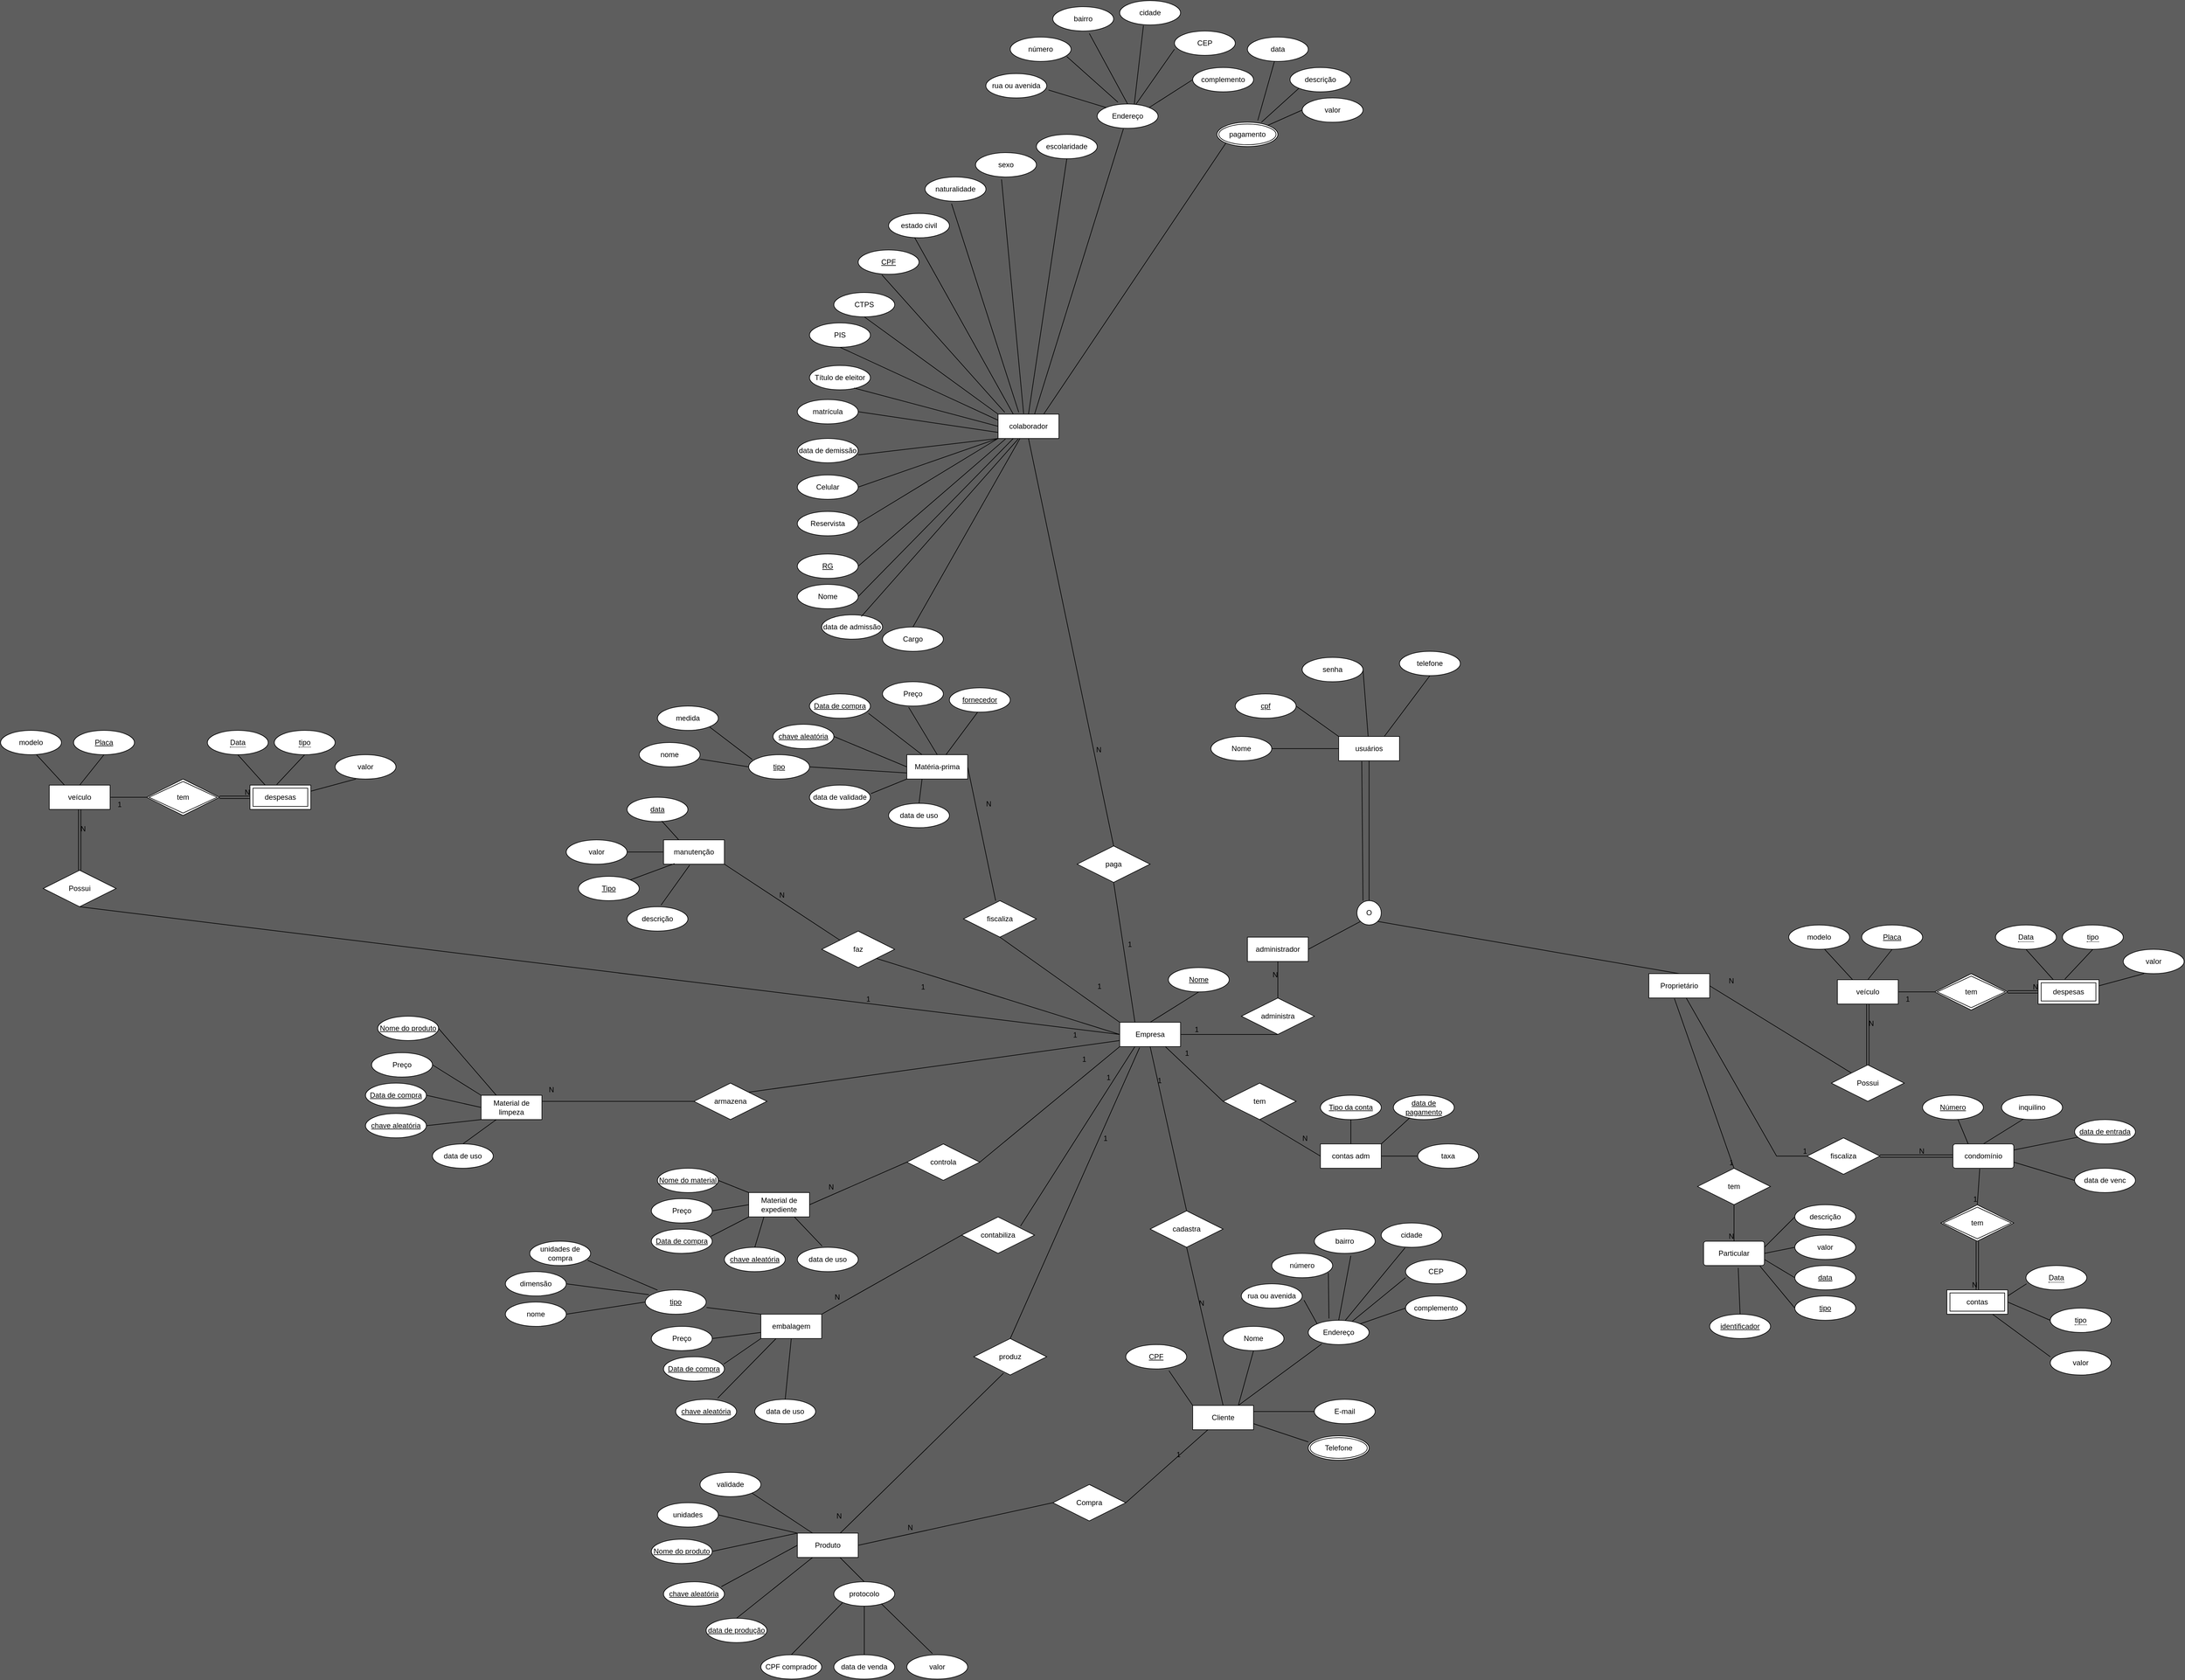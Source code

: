 <mxfile version="14.0.4" type="github">
  <diagram id="LbX8qGbdodIi82UEs2iO" name="Page-1">
    <mxGraphModel dx="3080" dy="2670" grid="1" gridSize="10" guides="1" tooltips="1" connect="1" arrows="1" fold="1" page="1" pageScale="1" pageWidth="827" pageHeight="1169" background="#5E5E5E" math="0" shadow="0">
      <root>
        <mxCell id="0" />
        <mxCell id="1" parent="0" />
        <mxCell id="rRCzJtvxpl4aAJUOXlck-1" value="usuários" style="whiteSpace=wrap;html=1;align=center;" parent="1" vertex="1">
          <mxGeometry x="-210" y="-30" width="100" height="40" as="geometry" />
        </mxCell>
        <mxCell id="rRCzJtvxpl4aAJUOXlck-2" value="cpf" style="ellipse;whiteSpace=wrap;html=1;align=center;fontStyle=4;" parent="1" vertex="1">
          <mxGeometry x="-380" y="-100" width="100" height="40" as="geometry" />
        </mxCell>
        <mxCell id="rRCzJtvxpl4aAJUOXlck-13" value="" style="endArrow=none;html=1;rounded=0;entryX=1;entryY=0.5;entryDx=0;entryDy=0;exitX=0;exitY=0;exitDx=0;exitDy=0;" parent="1" source="rRCzJtvxpl4aAJUOXlck-1" target="rRCzJtvxpl4aAJUOXlck-2" edge="1">
          <mxGeometry relative="1" as="geometry">
            <mxPoint x="300" y="318" as="sourcePoint" />
            <mxPoint x="470" y="290" as="targetPoint" />
          </mxGeometry>
        </mxCell>
        <mxCell id="rRCzJtvxpl4aAJUOXlck-16" value="" style="endArrow=none;html=1;rounded=0;entryX=1;entryY=0.5;entryDx=0;entryDy=0;" parent="1" source="rRCzJtvxpl4aAJUOXlck-1" target="rRCzJtvxpl4aAJUOXlck-18" edge="1">
          <mxGeometry relative="1" as="geometry">
            <mxPoint x="350" y="320" as="sourcePoint" />
            <mxPoint x="410" y="280" as="targetPoint" />
          </mxGeometry>
        </mxCell>
        <mxCell id="rRCzJtvxpl4aAJUOXlck-17" value="Nome" style="ellipse;whiteSpace=wrap;html=1;align=center;" parent="1" vertex="1">
          <mxGeometry x="-420" y="-30" width="100" height="40" as="geometry" />
        </mxCell>
        <mxCell id="rRCzJtvxpl4aAJUOXlck-18" value="senha" style="ellipse;whiteSpace=wrap;html=1;align=center;" parent="1" vertex="1">
          <mxGeometry x="-270" y="-160" width="100" height="40" as="geometry" />
        </mxCell>
        <mxCell id="rRCzJtvxpl4aAJUOXlck-20" value="" style="endArrow=none;html=1;rounded=0;exitX=1;exitY=0.5;exitDx=0;exitDy=0;entryX=0;entryY=0.5;entryDx=0;entryDy=0;" parent="1" source="rRCzJtvxpl4aAJUOXlck-17" target="rRCzJtvxpl4aAJUOXlck-1" edge="1">
          <mxGeometry relative="1" as="geometry">
            <mxPoint x="370" y="490" as="sourcePoint" />
            <mxPoint x="530" y="490" as="targetPoint" />
          </mxGeometry>
        </mxCell>
        <mxCell id="rRCzJtvxpl4aAJUOXlck-21" value="telefone" style="ellipse;whiteSpace=wrap;html=1;align=center;" parent="1" vertex="1">
          <mxGeometry x="-110" y="-170" width="100" height="40" as="geometry" />
        </mxCell>
        <mxCell id="rRCzJtvxpl4aAJUOXlck-22" value="" style="endArrow=none;html=1;rounded=0;exitX=0.75;exitY=0;exitDx=0;exitDy=0;entryX=0.5;entryY=1;entryDx=0;entryDy=0;" parent="1" source="rRCzJtvxpl4aAJUOXlck-1" target="rRCzJtvxpl4aAJUOXlck-21" edge="1">
          <mxGeometry relative="1" as="geometry">
            <mxPoint x="380" y="500" as="sourcePoint" />
            <mxPoint x="540" y="500" as="targetPoint" />
          </mxGeometry>
        </mxCell>
        <mxCell id="rRCzJtvxpl4aAJUOXlck-23" value="O" style="ellipse;whiteSpace=wrap;html=1;align=center;" parent="1" vertex="1">
          <mxGeometry x="-180" y="240" width="40" height="40" as="geometry" />
        </mxCell>
        <mxCell id="rRCzJtvxpl4aAJUOXlck-24" value="" style="endArrow=none;html=1;rounded=0;exitX=0.38;exitY=1.025;exitDx=0;exitDy=0;exitPerimeter=0;entryX=0.25;entryY=0;entryDx=0;entryDy=0;entryPerimeter=0;" parent="1" source="rRCzJtvxpl4aAJUOXlck-1" target="rRCzJtvxpl4aAJUOXlck-23" edge="1">
          <mxGeometry relative="1" as="geometry">
            <mxPoint x="390" y="510" as="sourcePoint" />
            <mxPoint x="550" y="510" as="targetPoint" />
          </mxGeometry>
        </mxCell>
        <mxCell id="rRCzJtvxpl4aAJUOXlck-25" value="" style="endArrow=none;html=1;rounded=0;exitX=0.5;exitY=1;exitDx=0;exitDy=0;entryX=0.5;entryY=0;entryDx=0;entryDy=0;" parent="1" source="rRCzJtvxpl4aAJUOXlck-1" target="rRCzJtvxpl4aAJUOXlck-23" edge="1">
          <mxGeometry relative="1" as="geometry">
            <mxPoint x="400" y="520" as="sourcePoint" />
            <mxPoint x="560" y="520" as="targetPoint" />
          </mxGeometry>
        </mxCell>
        <mxCell id="rRCzJtvxpl4aAJUOXlck-27" value="administrador" style="whiteSpace=wrap;html=1;align=center;" parent="1" vertex="1">
          <mxGeometry x="-360" y="300" width="100" height="40" as="geometry" />
        </mxCell>
        <mxCell id="rRCzJtvxpl4aAJUOXlck-28" value="" style="endArrow=none;html=1;rounded=0;exitX=1;exitY=0.5;exitDx=0;exitDy=0;entryX=0;entryY=1;entryDx=0;entryDy=0;" parent="1" source="rRCzJtvxpl4aAJUOXlck-27" target="rRCzJtvxpl4aAJUOXlck-23" edge="1">
          <mxGeometry relative="1" as="geometry">
            <mxPoint x="410" y="530" as="sourcePoint" />
            <mxPoint x="570" y="530" as="targetPoint" />
          </mxGeometry>
        </mxCell>
        <mxCell id="rRCzJtvxpl4aAJUOXlck-29" value="Proprietário" style="whiteSpace=wrap;html=1;align=center;" parent="1" vertex="1">
          <mxGeometry x="300" y="360" width="100" height="40" as="geometry" />
        </mxCell>
        <mxCell id="rRCzJtvxpl4aAJUOXlck-30" value="" style="endArrow=none;html=1;rounded=0;exitX=1;exitY=1;exitDx=0;exitDy=0;entryX=0.5;entryY=0;entryDx=0;entryDy=0;" parent="1" source="rRCzJtvxpl4aAJUOXlck-23" target="rRCzJtvxpl4aAJUOXlck-29" edge="1">
          <mxGeometry relative="1" as="geometry">
            <mxPoint x="420" y="540" as="sourcePoint" />
            <mxPoint x="580" y="540" as="targetPoint" />
          </mxGeometry>
        </mxCell>
        <mxCell id="rRCzJtvxpl4aAJUOXlck-42" value="veículo" style="whiteSpace=wrap;html=1;align=center;" parent="1" vertex="1">
          <mxGeometry x="610" y="370" width="100" height="40" as="geometry" />
        </mxCell>
        <mxCell id="rRCzJtvxpl4aAJUOXlck-45" value="modelo" style="ellipse;whiteSpace=wrap;html=1;align=center;" parent="1" vertex="1">
          <mxGeometry x="530" y="280" width="100" height="40" as="geometry" />
        </mxCell>
        <mxCell id="rRCzJtvxpl4aAJUOXlck-46" value="" style="endArrow=none;html=1;rounded=0;entryX=0.25;entryY=0;entryDx=0;entryDy=0;exitX=0.59;exitY=1;exitDx=0;exitDy=0;exitPerimeter=0;" parent="1" source="rRCzJtvxpl4aAJUOXlck-45" target="rRCzJtvxpl4aAJUOXlck-42" edge="1">
          <mxGeometry relative="1" as="geometry">
            <mxPoint x="598" y="362" as="sourcePoint" />
            <mxPoint x="810" y="340" as="targetPoint" />
          </mxGeometry>
        </mxCell>
        <mxCell id="rRCzJtvxpl4aAJUOXlck-48" value="" style="endArrow=none;html=1;rounded=0;exitX=0.5;exitY=0;exitDx=0;exitDy=0;entryX=0.5;entryY=1;entryDx=0;entryDy=0;" parent="1" source="rRCzJtvxpl4aAJUOXlck-42" target="rRCzJtvxpl4aAJUOXlck-49" edge="1">
          <mxGeometry relative="1" as="geometry">
            <mxPoint x="690" y="410" as="sourcePoint" />
            <mxPoint x="730" y="360" as="targetPoint" />
          </mxGeometry>
        </mxCell>
        <mxCell id="rRCzJtvxpl4aAJUOXlck-49" value="Placa" style="ellipse;whiteSpace=wrap;html=1;align=center;fontStyle=4;" parent="1" vertex="1">
          <mxGeometry x="650" y="280" width="100" height="40" as="geometry" />
        </mxCell>
        <mxCell id="rRCzJtvxpl4aAJUOXlck-50" value="Possui" style="shape=rhombus;perimeter=rhombusPerimeter;whiteSpace=wrap;html=1;align=center;" parent="1" vertex="1">
          <mxGeometry x="600" y="510" width="120" height="60" as="geometry" />
        </mxCell>
        <mxCell id="rRCzJtvxpl4aAJUOXlck-51" value="" style="shape=link;html=1;rounded=0;exitX=0.5;exitY=0;exitDx=0;exitDy=0;entryX=0.5;entryY=1;entryDx=0;entryDy=0;" parent="1" source="rRCzJtvxpl4aAJUOXlck-50" target="rRCzJtvxpl4aAJUOXlck-42" edge="1">
          <mxGeometry relative="1" as="geometry">
            <mxPoint x="670" y="520" as="sourcePoint" />
            <mxPoint x="810" y="490" as="targetPoint" />
          </mxGeometry>
        </mxCell>
        <mxCell id="rRCzJtvxpl4aAJUOXlck-52" value="N" style="resizable=0;html=1;align=right;verticalAlign=bottom;" parent="rRCzJtvxpl4aAJUOXlck-51" connectable="0" vertex="1">
          <mxGeometry x="1" relative="1" as="geometry">
            <mxPoint x="10" y="40" as="offset" />
          </mxGeometry>
        </mxCell>
        <mxCell id="rRCzJtvxpl4aAJUOXlck-56" value="" style="endArrow=none;html=1;rounded=0;entryX=1;entryY=0.5;entryDx=0;entryDy=0;" parent="1" source="rRCzJtvxpl4aAJUOXlck-50" target="rRCzJtvxpl4aAJUOXlck-29" edge="1">
          <mxGeometry relative="1" as="geometry">
            <mxPoint x="450" y="460" as="sourcePoint" />
            <mxPoint x="530" y="620" as="targetPoint" />
          </mxGeometry>
        </mxCell>
        <mxCell id="rRCzJtvxpl4aAJUOXlck-57" value="N" style="resizable=0;html=1;align=right;verticalAlign=bottom;" parent="rRCzJtvxpl4aAJUOXlck-56" connectable="0" vertex="1">
          <mxGeometry x="1" relative="1" as="geometry">
            <mxPoint x="40" as="offset" />
          </mxGeometry>
        </mxCell>
        <mxCell id="rRCzJtvxpl4aAJUOXlck-60" value="tem" style="shape=rhombus;double=1;perimeter=rhombusPerimeter;whiteSpace=wrap;html=1;align=center;" parent="1" vertex="1">
          <mxGeometry x="770" y="360" width="120" height="60" as="geometry" />
        </mxCell>
        <mxCell id="rRCzJtvxpl4aAJUOXlck-62" value="" style="endArrow=none;html=1;rounded=0;exitX=0;exitY=0.5;exitDx=0;exitDy=0;entryX=1;entryY=0.5;entryDx=0;entryDy=0;" parent="1" source="rRCzJtvxpl4aAJUOXlck-60" target="rRCzJtvxpl4aAJUOXlck-42" edge="1">
          <mxGeometry relative="1" as="geometry">
            <mxPoint x="810" y="395" as="sourcePoint" />
            <mxPoint x="740" y="385" as="targetPoint" />
          </mxGeometry>
        </mxCell>
        <mxCell id="rRCzJtvxpl4aAJUOXlck-63" value="1" style="resizable=0;html=1;align=right;verticalAlign=bottom;" parent="rRCzJtvxpl4aAJUOXlck-62" connectable="0" vertex="1">
          <mxGeometry x="1" relative="1" as="geometry">
            <mxPoint x="19.88" y="20.01" as="offset" />
          </mxGeometry>
        </mxCell>
        <mxCell id="rRCzJtvxpl4aAJUOXlck-64" value="" style="shape=link;html=1;rounded=0;exitX=1;exitY=0.5;exitDx=0;exitDy=0;entryX=0;entryY=0.5;entryDx=0;entryDy=0;" parent="1" source="rRCzJtvxpl4aAJUOXlck-60" target="rRCzJtvxpl4aAJUOXlck-67" edge="1">
          <mxGeometry relative="1" as="geometry">
            <mxPoint x="840" y="460" as="sourcePoint" />
            <mxPoint x="1080" y="380" as="targetPoint" />
          </mxGeometry>
        </mxCell>
        <mxCell id="rRCzJtvxpl4aAJUOXlck-65" value="N" style="resizable=0;html=1;align=right;verticalAlign=bottom;" parent="rRCzJtvxpl4aAJUOXlck-64" connectable="0" vertex="1">
          <mxGeometry x="1" relative="1" as="geometry" />
        </mxCell>
        <mxCell id="rRCzJtvxpl4aAJUOXlck-67" value="despesas" style="shape=ext;margin=3;double=1;whiteSpace=wrap;html=1;align=center;" parent="1" vertex="1">
          <mxGeometry x="940" y="370" width="100" height="40" as="geometry" />
        </mxCell>
        <mxCell id="rRCzJtvxpl4aAJUOXlck-73" value="&lt;span style=&quot;border-bottom: 1px dotted&quot;&gt;Data&lt;/span&gt;" style="ellipse;whiteSpace=wrap;html=1;align=center;" parent="1" vertex="1">
          <mxGeometry x="870" y="280" width="100" height="40" as="geometry" />
        </mxCell>
        <mxCell id="rRCzJtvxpl4aAJUOXlck-75" value="&lt;span style=&quot;border-bottom: 1px dotted&quot;&gt;tipo&lt;/span&gt;" style="ellipse;whiteSpace=wrap;html=1;align=center;" parent="1" vertex="1">
          <mxGeometry x="980" y="280" width="100" height="40" as="geometry" />
        </mxCell>
        <mxCell id="rRCzJtvxpl4aAJUOXlck-76" value="" style="endArrow=none;html=1;rounded=0;exitX=0.5;exitY=1;exitDx=0;exitDy=0;entryX=0.25;entryY=0;entryDx=0;entryDy=0;" parent="1" source="rRCzJtvxpl4aAJUOXlck-73" target="rRCzJtvxpl4aAJUOXlck-67" edge="1">
          <mxGeometry relative="1" as="geometry">
            <mxPoint x="640" y="460" as="sourcePoint" />
            <mxPoint x="800" y="460" as="targetPoint" />
          </mxGeometry>
        </mxCell>
        <mxCell id="rRCzJtvxpl4aAJUOXlck-77" value="" style="endArrow=none;html=1;rounded=0;entryX=0.5;entryY=1;entryDx=0;entryDy=0;exitX=0.44;exitY=-0.025;exitDx=0;exitDy=0;exitPerimeter=0;" parent="1" source="rRCzJtvxpl4aAJUOXlck-67" target="rRCzJtvxpl4aAJUOXlck-75" edge="1">
          <mxGeometry relative="1" as="geometry">
            <mxPoint x="960" y="330" as="sourcePoint" />
            <mxPoint x="1120" y="330" as="targetPoint" />
          </mxGeometry>
        </mxCell>
        <mxCell id="rRCzJtvxpl4aAJUOXlck-79" value="valor" style="ellipse;whiteSpace=wrap;html=1;align=center;" parent="1" vertex="1">
          <mxGeometry x="1080" y="320" width="100" height="40" as="geometry" />
        </mxCell>
        <mxCell id="rRCzJtvxpl4aAJUOXlck-80" value="" style="endArrow=none;html=1;rounded=0;entryX=0.34;entryY=1;entryDx=0;entryDy=0;entryPerimeter=0;exitX=1;exitY=0.25;exitDx=0;exitDy=0;" parent="1" source="rRCzJtvxpl4aAJUOXlck-67" target="rRCzJtvxpl4aAJUOXlck-79" edge="1">
          <mxGeometry relative="1" as="geometry">
            <mxPoint x="790" y="460" as="sourcePoint" />
            <mxPoint x="950" y="460" as="targetPoint" />
          </mxGeometry>
        </mxCell>
        <mxCell id="6qefKc0W0BFcvtpMO_tD-1" value="fiscaliza" style="shape=rhombus;perimeter=rhombusPerimeter;whiteSpace=wrap;html=1;align=center;" parent="1" vertex="1">
          <mxGeometry x="560" y="630" width="120" height="60" as="geometry" />
        </mxCell>
        <mxCell id="6qefKc0W0BFcvtpMO_tD-3" value="condomínio" style="rounded=1;arcSize=10;whiteSpace=wrap;html=1;align=center;" parent="1" vertex="1">
          <mxGeometry x="800" y="640" width="100" height="40" as="geometry" />
        </mxCell>
        <mxCell id="6qefKc0W0BFcvtpMO_tD-4" value="" style="endArrow=none;html=1;rounded=0;entryX=0;entryY=0.5;entryDx=0;entryDy=0;" parent="1" source="rRCzJtvxpl4aAJUOXlck-29" target="6qefKc0W0BFcvtpMO_tD-1" edge="1">
          <mxGeometry relative="1" as="geometry">
            <mxPoint x="460" y="750" as="sourcePoint" />
            <mxPoint x="620" y="750" as="targetPoint" />
            <Array as="points">
              <mxPoint x="510" y="660" />
            </Array>
          </mxGeometry>
        </mxCell>
        <mxCell id="6qefKc0W0BFcvtpMO_tD-5" value="1" style="resizable=0;html=1;align=right;verticalAlign=bottom;" parent="6qefKc0W0BFcvtpMO_tD-4" connectable="0" vertex="1">
          <mxGeometry x="1" relative="1" as="geometry" />
        </mxCell>
        <mxCell id="6qefKc0W0BFcvtpMO_tD-6" value="" style="shape=link;html=1;rounded=0;entryX=0;entryY=0.5;entryDx=0;entryDy=0;" parent="1" source="6qefKc0W0BFcvtpMO_tD-1" target="6qefKc0W0BFcvtpMO_tD-3" edge="1">
          <mxGeometry relative="1" as="geometry">
            <mxPoint x="460" y="550" as="sourcePoint" />
            <mxPoint x="620" y="550" as="targetPoint" />
          </mxGeometry>
        </mxCell>
        <mxCell id="6qefKc0W0BFcvtpMO_tD-7" value="N" style="resizable=0;html=1;align=right;verticalAlign=bottom;" parent="6qefKc0W0BFcvtpMO_tD-6" connectable="0" vertex="1">
          <mxGeometry x="1" relative="1" as="geometry">
            <mxPoint x="-47" as="offset" />
          </mxGeometry>
        </mxCell>
        <mxCell id="6qefKc0W0BFcvtpMO_tD-8" value="Número" style="ellipse;whiteSpace=wrap;html=1;align=center;fontStyle=4;" parent="1" vertex="1">
          <mxGeometry x="750" y="560" width="100" height="40" as="geometry" />
        </mxCell>
        <mxCell id="6qefKc0W0BFcvtpMO_tD-9" value="" style="endArrow=none;html=1;rounded=0;exitX=0.25;exitY=0;exitDx=0;exitDy=0;" parent="1" source="6qefKc0W0BFcvtpMO_tD-3" target="6qefKc0W0BFcvtpMO_tD-8" edge="1">
          <mxGeometry relative="1" as="geometry">
            <mxPoint x="550" y="550" as="sourcePoint" />
            <mxPoint x="710" y="550" as="targetPoint" />
          </mxGeometry>
        </mxCell>
        <mxCell id="6qefKc0W0BFcvtpMO_tD-10" value="inquilino" style="ellipse;whiteSpace=wrap;html=1;align=center;" parent="1" vertex="1">
          <mxGeometry x="880" y="560" width="100" height="40" as="geometry" />
        </mxCell>
        <mxCell id="6qefKc0W0BFcvtpMO_tD-11" value="" style="endArrow=none;html=1;rounded=0;entryX=0.36;entryY=0.975;entryDx=0;entryDy=0;entryPerimeter=0;exitX=0.5;exitY=0;exitDx=0;exitDy=0;" parent="1" source="6qefKc0W0BFcvtpMO_tD-3" target="6qefKc0W0BFcvtpMO_tD-10" edge="1">
          <mxGeometry relative="1" as="geometry">
            <mxPoint x="550" y="550" as="sourcePoint" />
            <mxPoint x="710" y="550" as="targetPoint" />
          </mxGeometry>
        </mxCell>
        <mxCell id="6qefKc0W0BFcvtpMO_tD-13" value="" style="endArrow=none;html=1;rounded=0;exitX=1;exitY=0.25;exitDx=0;exitDy=0;" parent="1" source="6qefKc0W0BFcvtpMO_tD-3" target="UHuc8NPsz0nGswFoZgti-1" edge="1">
          <mxGeometry relative="1" as="geometry">
            <mxPoint x="830" y="650" as="sourcePoint" />
            <mxPoint x="1000" y="630" as="targetPoint" />
          </mxGeometry>
        </mxCell>
        <mxCell id="6qefKc0W0BFcvtpMO_tD-14" value="data de venc" style="ellipse;whiteSpace=wrap;html=1;align=center;" parent="1" vertex="1">
          <mxGeometry x="1000" y="680" width="100" height="40" as="geometry" />
        </mxCell>
        <mxCell id="6qefKc0W0BFcvtpMO_tD-15" value="" style="endArrow=none;html=1;rounded=0;entryX=0;entryY=0.5;entryDx=0;entryDy=0;exitX=1;exitY=0.75;exitDx=0;exitDy=0;" parent="1" source="6qefKc0W0BFcvtpMO_tD-3" target="6qefKc0W0BFcvtpMO_tD-14" edge="1">
          <mxGeometry relative="1" as="geometry">
            <mxPoint x="880" y="650" as="sourcePoint" />
            <mxPoint x="1040" y="650" as="targetPoint" />
          </mxGeometry>
        </mxCell>
        <mxCell id="6qefKc0W0BFcvtpMO_tD-18" value="tem" style="shape=rhombus;double=1;perimeter=rhombusPerimeter;whiteSpace=wrap;html=1;align=center;" parent="1" vertex="1">
          <mxGeometry x="780" y="740" width="120" height="60" as="geometry" />
        </mxCell>
        <mxCell id="6qefKc0W0BFcvtpMO_tD-19" value="" style="endArrow=none;html=1;rounded=0;exitX=0.44;exitY=1.025;exitDx=0;exitDy=0;exitPerimeter=0;entryX=0.5;entryY=0;entryDx=0;entryDy=0;" parent="1" source="6qefKc0W0BFcvtpMO_tD-3" target="6qefKc0W0BFcvtpMO_tD-18" edge="1">
          <mxGeometry relative="1" as="geometry">
            <mxPoint x="630" y="950" as="sourcePoint" />
            <mxPoint x="790" y="950" as="targetPoint" />
          </mxGeometry>
        </mxCell>
        <mxCell id="6qefKc0W0BFcvtpMO_tD-20" value="1" style="resizable=0;html=1;align=right;verticalAlign=bottom;" parent="6qefKc0W0BFcvtpMO_tD-19" connectable="0" vertex="1">
          <mxGeometry x="1" relative="1" as="geometry" />
        </mxCell>
        <mxCell id="6qefKc0W0BFcvtpMO_tD-21" value="contas" style="shape=ext;margin=3;double=1;whiteSpace=wrap;html=1;align=center;" parent="1" vertex="1">
          <mxGeometry x="790" y="880" width="100" height="40" as="geometry" />
        </mxCell>
        <mxCell id="6qefKc0W0BFcvtpMO_tD-22" value="" style="shape=link;html=1;rounded=0;exitX=0.5;exitY=1;exitDx=0;exitDy=0;entryX=0.5;entryY=0;entryDx=0;entryDy=0;" parent="1" source="6qefKc0W0BFcvtpMO_tD-18" target="6qefKc0W0BFcvtpMO_tD-21" edge="1">
          <mxGeometry relative="1" as="geometry">
            <mxPoint x="630" y="850" as="sourcePoint" />
            <mxPoint x="790" y="850" as="targetPoint" />
          </mxGeometry>
        </mxCell>
        <mxCell id="6qefKc0W0BFcvtpMO_tD-23" value="N" style="resizable=0;html=1;align=right;verticalAlign=bottom;" parent="6qefKc0W0BFcvtpMO_tD-22" connectable="0" vertex="1">
          <mxGeometry x="1" relative="1" as="geometry" />
        </mxCell>
        <mxCell id="6qefKc0W0BFcvtpMO_tD-24" value="&lt;span style=&quot;border-bottom: 1px dotted&quot;&gt;Data&lt;/span&gt;" style="ellipse;whiteSpace=wrap;html=1;align=center;" parent="1" vertex="1">
          <mxGeometry x="920" y="840" width="100" height="40" as="geometry" />
        </mxCell>
        <mxCell id="6qefKc0W0BFcvtpMO_tD-25" value="&lt;span style=&quot;border-bottom: 1px dotted&quot;&gt;tipo&lt;/span&gt;" style="ellipse;whiteSpace=wrap;html=1;align=center;" parent="1" vertex="1">
          <mxGeometry x="960" y="910" width="100" height="40" as="geometry" />
        </mxCell>
        <mxCell id="6qefKc0W0BFcvtpMO_tD-26" value="valor" style="ellipse;whiteSpace=wrap;html=1;align=center;" parent="1" vertex="1">
          <mxGeometry x="960" y="980" width="100" height="40" as="geometry" />
        </mxCell>
        <mxCell id="6qefKc0W0BFcvtpMO_tD-27" value="" style="endArrow=none;html=1;rounded=0;entryX=0.01;entryY=0.75;entryDx=0;entryDy=0;entryPerimeter=0;exitX=1;exitY=0.25;exitDx=0;exitDy=0;" parent="1" source="6qefKc0W0BFcvtpMO_tD-21" target="6qefKc0W0BFcvtpMO_tD-24" edge="1">
          <mxGeometry relative="1" as="geometry">
            <mxPoint x="740" y="900" as="sourcePoint" />
            <mxPoint x="900" y="900" as="targetPoint" />
          </mxGeometry>
        </mxCell>
        <mxCell id="6qefKc0W0BFcvtpMO_tD-29" value="" style="endArrow=none;html=1;rounded=0;entryX=0;entryY=0.5;entryDx=0;entryDy=0;exitX=1;exitY=0.5;exitDx=0;exitDy=0;" parent="1" source="6qefKc0W0BFcvtpMO_tD-21" target="6qefKc0W0BFcvtpMO_tD-25" edge="1">
          <mxGeometry relative="1" as="geometry">
            <mxPoint x="770" y="970" as="sourcePoint" />
            <mxPoint x="930" y="970" as="targetPoint" />
          </mxGeometry>
        </mxCell>
        <mxCell id="6qefKc0W0BFcvtpMO_tD-30" value="" style="endArrow=none;html=1;rounded=0;entryX=0;entryY=0.25;entryDx=0;entryDy=0;entryPerimeter=0;exitX=0.75;exitY=1;exitDx=0;exitDy=0;" parent="1" source="6qefKc0W0BFcvtpMO_tD-21" target="6qefKc0W0BFcvtpMO_tD-26" edge="1">
          <mxGeometry relative="1" as="geometry">
            <mxPoint x="740" y="830" as="sourcePoint" />
            <mxPoint x="900" y="830" as="targetPoint" />
          </mxGeometry>
        </mxCell>
        <mxCell id="6qefKc0W0BFcvtpMO_tD-33" value="" style="endArrow=none;html=1;rounded=0;exitX=0.42;exitY=1.025;exitDx=0;exitDy=0;exitPerimeter=0;entryX=0.5;entryY=0;entryDx=0;entryDy=0;" parent="1" source="rRCzJtvxpl4aAJUOXlck-29" target="6qefKc0W0BFcvtpMO_tD-41" edge="1">
          <mxGeometry relative="1" as="geometry">
            <mxPoint x="500" y="730" as="sourcePoint" />
            <mxPoint x="440" y="700" as="targetPoint" />
          </mxGeometry>
        </mxCell>
        <mxCell id="6qefKc0W0BFcvtpMO_tD-34" value="1" style="resizable=0;html=1;align=right;verticalAlign=bottom;" parent="6qefKc0W0BFcvtpMO_tD-33" connectable="0" vertex="1">
          <mxGeometry x="1" relative="1" as="geometry" />
        </mxCell>
        <mxCell id="6qefKc0W0BFcvtpMO_tD-41" value="tem" style="shape=rhombus;perimeter=rhombusPerimeter;whiteSpace=wrap;html=1;align=center;" parent="1" vertex="1">
          <mxGeometry x="380" y="680" width="120" height="60" as="geometry" />
        </mxCell>
        <mxCell id="6qefKc0W0BFcvtpMO_tD-42" value="Particular" style="rounded=1;arcSize=10;whiteSpace=wrap;html=1;align=center;" parent="1" vertex="1">
          <mxGeometry x="390" y="800" width="100" height="40" as="geometry" />
        </mxCell>
        <mxCell id="6qefKc0W0BFcvtpMO_tD-47" value="" style="endArrow=none;html=1;rounded=0;exitX=0.5;exitY=1;exitDx=0;exitDy=0;entryX=0.5;entryY=0;entryDx=0;entryDy=0;" parent="1" source="6qefKc0W0BFcvtpMO_tD-41" target="6qefKc0W0BFcvtpMO_tD-42" edge="1">
          <mxGeometry relative="1" as="geometry">
            <mxPoint x="500" y="830" as="sourcePoint" />
            <mxPoint x="660" y="830" as="targetPoint" />
          </mxGeometry>
        </mxCell>
        <mxCell id="6qefKc0W0BFcvtpMO_tD-48" value="N" style="resizable=0;html=1;align=right;verticalAlign=bottom;" parent="6qefKc0W0BFcvtpMO_tD-47" connectable="0" vertex="1">
          <mxGeometry x="1" relative="1" as="geometry" />
        </mxCell>
        <mxCell id="6qefKc0W0BFcvtpMO_tD-65" style="edgeStyle=orthogonalEdgeStyle;rounded=0;orthogonalLoop=1;jettySize=auto;html=1;exitX=0.5;exitY=1;exitDx=0;exitDy=0;" parent="1" edge="1">
          <mxGeometry relative="1" as="geometry">
            <mxPoint x="590" y="960" as="sourcePoint" />
            <mxPoint x="590" y="960" as="targetPoint" />
          </mxGeometry>
        </mxCell>
        <mxCell id="6qefKc0W0BFcvtpMO_tD-69" value="valor&lt;span style=&quot;color: rgba(0 , 0 , 0 , 0) ; font-family: monospace ; font-size: 0px&quot;&gt;%3CmxGraphModel%3E%3Croot%3E%3CmxCell%20id%3D%220%22%2F%3E%3CmxCell%20id%3D%221%22%20parent%3D%220%22%2F%3E%3CmxCell%20id%3D%222%22%20value%3D%22%22%20style%3D%22endArrow%3Dnone%3Bhtml%3D1%3Brounded%3D0%3B%22%20edge%3D%221%22%20parent%3D%221%22%3E%3CmxGeometry%20relative%3D%221%22%20as%3D%22geometry%22%3E%3CmxPoint%20x%3D%2270%22%20y%3D%22899.5%22%20as%3D%22sourcePoint%22%2F%3E%3CmxPoint%20x%3D%22230%22%20y%3D%22899.5%22%20as%3D%22targetPoint%22%2F%3E%3C%2FmxGeometry%3E%3C%2FmxCell%3E%3C%2Froot%3E%3C%2FmxGraphModel%3E&lt;/span&gt;" style="ellipse;whiteSpace=wrap;html=1;align=center;" parent="1" vertex="1">
          <mxGeometry x="540" y="790" width="100" height="40" as="geometry" />
        </mxCell>
        <mxCell id="6qefKc0W0BFcvtpMO_tD-70" value="" style="endArrow=none;html=1;rounded=0;entryX=0;entryY=0.5;entryDx=0;entryDy=0;exitX=1;exitY=0.5;exitDx=0;exitDy=0;" parent="1" source="6qefKc0W0BFcvtpMO_tD-42" target="6qefKc0W0BFcvtpMO_tD-69" edge="1">
          <mxGeometry relative="1" as="geometry">
            <mxPoint x="90" y="919.5" as="sourcePoint" />
            <mxPoint x="250" y="919.5" as="targetPoint" />
          </mxGeometry>
        </mxCell>
        <mxCell id="6qefKc0W0BFcvtpMO_tD-74" value="" style="endArrow=none;html=1;rounded=0;exitX=1;exitY=0.75;exitDx=0;exitDy=0;entryX=0;entryY=0.5;entryDx=0;entryDy=0;" parent="1" source="6qefKc0W0BFcvtpMO_tD-42" target="UHuc8NPsz0nGswFoZgti-2" edge="1">
          <mxGeometry relative="1" as="geometry">
            <mxPoint x="410" y="930" as="sourcePoint" />
            <mxPoint x="540" y="860" as="targetPoint" />
          </mxGeometry>
        </mxCell>
        <mxCell id="6qefKc0W0BFcvtpMO_tD-75" value="descrição" style="ellipse;whiteSpace=wrap;html=1;align=center;" parent="1" vertex="1">
          <mxGeometry x="540" y="740" width="100" height="40" as="geometry" />
        </mxCell>
        <mxCell id="6qefKc0W0BFcvtpMO_tD-76" value="" style="endArrow=none;html=1;rounded=0;exitX=0;exitY=0.5;exitDx=0;exitDy=0;entryX=1;entryY=0.25;entryDx=0;entryDy=0;" parent="1" source="6qefKc0W0BFcvtpMO_tD-75" target="6qefKc0W0BFcvtpMO_tD-42" edge="1">
          <mxGeometry relative="1" as="geometry">
            <mxPoint x="390" y="930" as="sourcePoint" />
            <mxPoint x="550" y="930" as="targetPoint" />
          </mxGeometry>
        </mxCell>
        <mxCell id="6qefKc0W0BFcvtpMO_tD-80" value="tipo" style="ellipse;whiteSpace=wrap;html=1;align=center;fontStyle=4;" parent="1" vertex="1">
          <mxGeometry x="540" y="890" width="100" height="40" as="geometry" />
        </mxCell>
        <mxCell id="6qefKc0W0BFcvtpMO_tD-81" value="" style="endArrow=none;html=1;rounded=0;entryX=0;entryY=0.5;entryDx=0;entryDy=0;exitX=0.928;exitY=1.026;exitDx=0;exitDy=0;exitPerimeter=0;" parent="1" source="6qefKc0W0BFcvtpMO_tD-42" target="6qefKc0W0BFcvtpMO_tD-80" edge="1">
          <mxGeometry relative="1" as="geometry">
            <mxPoint x="600" y="1060" as="sourcePoint" />
            <mxPoint x="340" y="1070" as="targetPoint" />
          </mxGeometry>
        </mxCell>
        <mxCell id="o0leJxbt58fI-15Nete2-3" value="fiscaliza" style="shape=rhombus;perimeter=rhombusPerimeter;whiteSpace=wrap;html=1;align=center;" parent="1" vertex="1">
          <mxGeometry x="-827" y="240" width="120" height="60" as="geometry" />
        </mxCell>
        <mxCell id="o0leJxbt58fI-15Nete2-5" value="Matéria-prima" style="whiteSpace=wrap;html=1;align=center;" parent="1" vertex="1">
          <mxGeometry x="-920" width="100" height="40" as="geometry" />
        </mxCell>
        <mxCell id="o0leJxbt58fI-15Nete2-8" value="Preço" style="ellipse;whiteSpace=wrap;html=1;align=center;" parent="1" vertex="1">
          <mxGeometry x="-960" y="-120" width="100" height="40" as="geometry" />
        </mxCell>
        <mxCell id="o0leJxbt58fI-15Nete2-12" value="Data de compra" style="ellipse;whiteSpace=wrap;html=1;align=center;fontStyle=4;" parent="1" vertex="1">
          <mxGeometry x="-1080" y="-100" width="100" height="40" as="geometry" />
        </mxCell>
        <mxCell id="o0leJxbt58fI-15Nete2-14" value="" style="endArrow=none;html=1;rounded=0;entryX=1;entryY=0.5;entryDx=0;entryDy=0;exitX=0;exitY=0.75;exitDx=0;exitDy=0;" parent="1" source="o0leJxbt58fI-15Nete2-5" target="o0leJxbt58fI-15Nete2-41" edge="1">
          <mxGeometry relative="1" as="geometry">
            <mxPoint x="-410" y="650" as="sourcePoint" />
            <mxPoint x="-977" y="401" as="targetPoint" />
          </mxGeometry>
        </mxCell>
        <mxCell id="o0leJxbt58fI-15Nete2-15" value="" style="endArrow=none;html=1;rounded=0;exitX=0.43;exitY=1.05;exitDx=0;exitDy=0;exitPerimeter=0;entryX=0.5;entryY=0;entryDx=0;entryDy=0;" parent="1" source="o0leJxbt58fI-15Nete2-8" target="o0leJxbt58fI-15Nete2-5" edge="1">
          <mxGeometry relative="1" as="geometry">
            <mxPoint x="-410" y="650" as="sourcePoint" />
            <mxPoint x="-250" y="650" as="targetPoint" />
          </mxGeometry>
        </mxCell>
        <mxCell id="o0leJxbt58fI-15Nete2-16" value="" style="endArrow=none;html=1;rounded=0;exitX=0.97;exitY=0.8;exitDx=0;exitDy=0;exitPerimeter=0;entryX=0.25;entryY=0;entryDx=0;entryDy=0;" parent="1" source="o0leJxbt58fI-15Nete2-12" target="o0leJxbt58fI-15Nete2-5" edge="1">
          <mxGeometry relative="1" as="geometry">
            <mxPoint x="-410" y="650" as="sourcePoint" />
            <mxPoint x="-250" y="650" as="targetPoint" />
          </mxGeometry>
        </mxCell>
        <mxCell id="o0leJxbt58fI-15Nete2-17" value="" style="endArrow=none;html=1;rounded=0;exitX=1;exitY=0.5;exitDx=0;exitDy=0;entryX=0;entryY=0.5;entryDx=0;entryDy=0;" parent="1" source="o0leJxbt58fI-15Nete2-43" target="o0leJxbt58fI-15Nete2-5" edge="1">
          <mxGeometry relative="1" as="geometry">
            <mxPoint x="-1140" y="500" as="sourcePoint" />
            <mxPoint x="-250" y="650" as="targetPoint" />
          </mxGeometry>
        </mxCell>
        <mxCell id="o0leJxbt58fI-15Nete2-18" value="" style="endArrow=none;html=1;rounded=0;exitX=0.442;exitY=0;exitDx=0;exitDy=0;entryX=1;entryY=0.5;entryDx=0;entryDy=0;exitPerimeter=0;" parent="1" source="o0leJxbt58fI-15Nete2-3" target="o0leJxbt58fI-15Nete2-5" edge="1">
          <mxGeometry relative="1" as="geometry">
            <mxPoint x="-240" y="660" as="sourcePoint" />
            <mxPoint x="-340" y="660" as="targetPoint" />
          </mxGeometry>
        </mxCell>
        <mxCell id="o0leJxbt58fI-15Nete2-19" value="N" style="resizable=0;html=1;align=right;verticalAlign=bottom;" parent="o0leJxbt58fI-15Nete2-18" connectable="0" vertex="1">
          <mxGeometry x="1" relative="1" as="geometry">
            <mxPoint x="39.96" y="69.9" as="offset" />
          </mxGeometry>
        </mxCell>
        <mxCell id="o0leJxbt58fI-15Nete2-22" value="" style="endArrow=none;html=1;rounded=0;exitX=0.5;exitY=1;exitDx=0;exitDy=0;entryX=0;entryY=0;entryDx=0;entryDy=0;" parent="1" source="o0leJxbt58fI-15Nete2-3" target="C-UX4NSyX3I7OcbX0gzd-2" edge="1">
          <mxGeometry relative="1" as="geometry">
            <mxPoint x="-200" y="550" as="sourcePoint" />
            <mxPoint x="-670" y="330" as="targetPoint" />
          </mxGeometry>
        </mxCell>
        <mxCell id="o0leJxbt58fI-15Nete2-23" value="1" style="resizable=0;html=1;align=right;verticalAlign=bottom;" parent="o0leJxbt58fI-15Nete2-22" connectable="0" vertex="1">
          <mxGeometry x="1" relative="1" as="geometry">
            <mxPoint x="-29.74" y="-50.0" as="offset" />
          </mxGeometry>
        </mxCell>
        <mxCell id="o0leJxbt58fI-15Nete2-25" value="" style="endArrow=none;html=1;rounded=0;exitX=0.462;exitY=1.009;exitDx=0;exitDy=0;entryX=0.641;entryY=0.009;entryDx=0;entryDy=0;entryPerimeter=0;exitPerimeter=0;" parent="1" source="o0leJxbt58fI-15Nete2-42" target="o0leJxbt58fI-15Nete2-5" edge="1">
          <mxGeometry relative="1" as="geometry">
            <mxPoint x="-1140" y="560" as="sourcePoint" />
            <mxPoint x="-850" as="targetPoint" />
          </mxGeometry>
        </mxCell>
        <mxCell id="o0leJxbt58fI-15Nete2-39" value="data de validade" style="ellipse;whiteSpace=wrap;html=1;align=center;" parent="1" vertex="1">
          <mxGeometry x="-1080" y="50" width="100" height="40" as="geometry" />
        </mxCell>
        <mxCell id="o0leJxbt58fI-15Nete2-40" value="" style="endArrow=none;html=1;rounded=0;exitX=1.01;exitY=0.35;exitDx=0;exitDy=0;entryX=0;entryY=1;entryDx=0;entryDy=0;exitPerimeter=0;" parent="1" source="o0leJxbt58fI-15Nete2-39" target="o0leJxbt58fI-15Nete2-5" edge="1">
          <mxGeometry relative="1" as="geometry">
            <mxPoint x="-900" y="570" as="sourcePoint" />
            <mxPoint x="-1000" y="560" as="targetPoint" />
          </mxGeometry>
        </mxCell>
        <mxCell id="o0leJxbt58fI-15Nete2-41" value="tipo" style="ellipse;whiteSpace=wrap;html=1;align=center;fontStyle=4;" parent="1" vertex="1">
          <mxGeometry x="-1180" width="100" height="40" as="geometry" />
        </mxCell>
        <mxCell id="o0leJxbt58fI-15Nete2-42" value="fornecedor" style="ellipse;whiteSpace=wrap;html=1;align=center;fontStyle=4;" parent="1" vertex="1">
          <mxGeometry x="-850" y="-110" width="100" height="40" as="geometry" />
        </mxCell>
        <mxCell id="o0leJxbt58fI-15Nete2-43" value="chave aleatória" style="ellipse;whiteSpace=wrap;html=1;align=center;fontStyle=4;" parent="1" vertex="1">
          <mxGeometry x="-1140" y="-50" width="100" height="40" as="geometry" />
        </mxCell>
        <mxCell id="o0leJxbt58fI-15Nete2-44" value="data de uso" style="ellipse;whiteSpace=wrap;html=1;align=center;" parent="1" vertex="1">
          <mxGeometry x="-950" y="80" width="100" height="40" as="geometry" />
        </mxCell>
        <mxCell id="o0leJxbt58fI-15Nete2-45" value="" style="endArrow=none;html=1;rounded=0;exitX=0.5;exitY=0;exitDx=0;exitDy=0;entryX=0.25;entryY=1;entryDx=0;entryDy=0;" parent="1" source="o0leJxbt58fI-15Nete2-44" target="o0leJxbt58fI-15Nete2-5" edge="1">
          <mxGeometry relative="1" as="geometry">
            <mxPoint x="-880" y="570" as="sourcePoint" />
            <mxPoint x="-720" y="570" as="targetPoint" />
          </mxGeometry>
        </mxCell>
        <mxCell id="o0leJxbt58fI-15Nete2-46" value="Material de limpeza" style="whiteSpace=wrap;html=1;align=center;" parent="1" vertex="1">
          <mxGeometry x="-1620" y="560" width="100" height="40" as="geometry" />
        </mxCell>
        <mxCell id="o0leJxbt58fI-15Nete2-47" value="armazena" style="shape=rhombus;perimeter=rhombusPerimeter;whiteSpace=wrap;html=1;align=center;" parent="1" vertex="1">
          <mxGeometry x="-1270" y="540" width="120" height="60" as="geometry" />
        </mxCell>
        <mxCell id="o0leJxbt58fI-15Nete2-49" value="" style="endArrow=none;html=1;rounded=0;exitX=1;exitY=0;exitDx=0;exitDy=0;entryX=0;entryY=0.75;entryDx=0;entryDy=0;" parent="1" source="o0leJxbt58fI-15Nete2-47" target="C-UX4NSyX3I7OcbX0gzd-2" edge="1">
          <mxGeometry relative="1" as="geometry">
            <mxPoint x="-880" y="660" as="sourcePoint" />
            <mxPoint x="-780" y="520" as="targetPoint" />
          </mxGeometry>
        </mxCell>
        <mxCell id="o0leJxbt58fI-15Nete2-50" value="1" style="resizable=0;html=1;align=right;verticalAlign=bottom;" parent="o0leJxbt58fI-15Nete2-49" connectable="0" vertex="1">
          <mxGeometry x="1" relative="1" as="geometry">
            <mxPoint x="-69.57" y="-0.02" as="offset" />
          </mxGeometry>
        </mxCell>
        <mxCell id="o0leJxbt58fI-15Nete2-53" value="" style="endArrow=none;html=1;rounded=0;entryX=1;entryY=0.25;entryDx=0;entryDy=0;" parent="1" source="o0leJxbt58fI-15Nete2-47" target="o0leJxbt58fI-15Nete2-46" edge="1">
          <mxGeometry relative="1" as="geometry">
            <mxPoint x="-880" y="660" as="sourcePoint" />
            <mxPoint x="-720" y="660" as="targetPoint" />
          </mxGeometry>
        </mxCell>
        <mxCell id="o0leJxbt58fI-15Nete2-54" value="N" style="resizable=0;html=1;align=right;verticalAlign=bottom;" parent="o0leJxbt58fI-15Nete2-53" connectable="0" vertex="1">
          <mxGeometry x="1" relative="1" as="geometry">
            <mxPoint x="20.34" y="-10.17" as="offset" />
          </mxGeometry>
        </mxCell>
        <mxCell id="o0leJxbt58fI-15Nete2-55" value="Nome do produto" style="ellipse;whiteSpace=wrap;html=1;align=center;fontStyle=4;" parent="1" vertex="1">
          <mxGeometry x="-1790" y="430" width="100" height="40" as="geometry" />
        </mxCell>
        <mxCell id="o0leJxbt58fI-15Nete2-56" value="Preço" style="ellipse;whiteSpace=wrap;html=1;align=center;" parent="1" vertex="1">
          <mxGeometry x="-1800" y="490" width="100" height="40" as="geometry" />
        </mxCell>
        <mxCell id="o0leJxbt58fI-15Nete2-57" value="Data de compra" style="ellipse;whiteSpace=wrap;html=1;align=center;fontStyle=4;" parent="1" vertex="1">
          <mxGeometry x="-1810" y="540" width="100" height="40" as="geometry" />
        </mxCell>
        <mxCell id="o0leJxbt58fI-15Nete2-58" value="chave aleatória" style="ellipse;whiteSpace=wrap;html=1;align=center;fontStyle=4;" parent="1" vertex="1">
          <mxGeometry x="-1810" y="590" width="100" height="40" as="geometry" />
        </mxCell>
        <mxCell id="o0leJxbt58fI-15Nete2-59" value="data de uso" style="ellipse;whiteSpace=wrap;html=1;align=center;" parent="1" vertex="1">
          <mxGeometry x="-1700" y="640" width="100" height="40" as="geometry" />
        </mxCell>
        <mxCell id="o0leJxbt58fI-15Nete2-60" value="" style="endArrow=none;html=1;rounded=0;exitX=1;exitY=0.5;exitDx=0;exitDy=0;entryX=0.25;entryY=0;entryDx=0;entryDy=0;" parent="1" source="o0leJxbt58fI-15Nete2-55" target="o0leJxbt58fI-15Nete2-46" edge="1">
          <mxGeometry relative="1" as="geometry">
            <mxPoint x="-880" y="670" as="sourcePoint" />
            <mxPoint x="-720" y="670" as="targetPoint" />
          </mxGeometry>
        </mxCell>
        <mxCell id="o0leJxbt58fI-15Nete2-61" value="" style="endArrow=none;html=1;rounded=0;exitX=1;exitY=0.5;exitDx=0;exitDy=0;entryX=0;entryY=0;entryDx=0;entryDy=0;" parent="1" source="o0leJxbt58fI-15Nete2-56" target="o0leJxbt58fI-15Nete2-46" edge="1">
          <mxGeometry relative="1" as="geometry">
            <mxPoint x="-880" y="670" as="sourcePoint" />
            <mxPoint x="-720" y="670" as="targetPoint" />
          </mxGeometry>
        </mxCell>
        <mxCell id="o0leJxbt58fI-15Nete2-62" value="" style="endArrow=none;html=1;rounded=0;exitX=1;exitY=0.5;exitDx=0;exitDy=0;entryX=0;entryY=0.5;entryDx=0;entryDy=0;" parent="1" source="o0leJxbt58fI-15Nete2-57" target="o0leJxbt58fI-15Nete2-46" edge="1">
          <mxGeometry relative="1" as="geometry">
            <mxPoint x="-880" y="670" as="sourcePoint" />
            <mxPoint x="-720" y="670" as="targetPoint" />
          </mxGeometry>
        </mxCell>
        <mxCell id="o0leJxbt58fI-15Nete2-63" value="" style="endArrow=none;html=1;rounded=0;exitX=1;exitY=0.5;exitDx=0;exitDy=0;entryX=0;entryY=1;entryDx=0;entryDy=0;" parent="1" source="o0leJxbt58fI-15Nete2-58" target="o0leJxbt58fI-15Nete2-46" edge="1">
          <mxGeometry relative="1" as="geometry">
            <mxPoint x="-880" y="670" as="sourcePoint" />
            <mxPoint x="-720" y="670" as="targetPoint" />
          </mxGeometry>
        </mxCell>
        <mxCell id="o0leJxbt58fI-15Nete2-64" value="" style="endArrow=none;html=1;rounded=0;exitX=0.5;exitY=0;exitDx=0;exitDy=0;entryX=0.25;entryY=1;entryDx=0;entryDy=0;" parent="1" source="o0leJxbt58fI-15Nete2-59" target="o0leJxbt58fI-15Nete2-46" edge="1">
          <mxGeometry relative="1" as="geometry">
            <mxPoint x="-880" y="670" as="sourcePoint" />
            <mxPoint x="-720" y="670" as="targetPoint" />
          </mxGeometry>
        </mxCell>
        <mxCell id="o0leJxbt58fI-15Nete2-65" value="controla" style="shape=rhombus;perimeter=rhombusPerimeter;whiteSpace=wrap;html=1;align=center;" parent="1" vertex="1">
          <mxGeometry x="-920" y="640" width="120" height="60" as="geometry" />
        </mxCell>
        <mxCell id="o0leJxbt58fI-15Nete2-66" value="Material de expediente" style="whiteSpace=wrap;html=1;align=center;" parent="1" vertex="1">
          <mxGeometry x="-1180" y="720" width="100" height="40" as="geometry" />
        </mxCell>
        <mxCell id="o0leJxbt58fI-15Nete2-67" value="Nome do material" style="ellipse;whiteSpace=wrap;html=1;align=center;fontStyle=4;" parent="1" vertex="1">
          <mxGeometry x="-1330" y="680" width="100" height="40" as="geometry" />
        </mxCell>
        <mxCell id="o0leJxbt58fI-15Nete2-68" value="Preço" style="ellipse;whiteSpace=wrap;html=1;align=center;" parent="1" vertex="1">
          <mxGeometry x="-1340" y="730" width="100" height="40" as="geometry" />
        </mxCell>
        <mxCell id="o0leJxbt58fI-15Nete2-69" value="Data de compra" style="ellipse;whiteSpace=wrap;html=1;align=center;fontStyle=4;" parent="1" vertex="1">
          <mxGeometry x="-1340" y="780" width="100" height="40" as="geometry" />
        </mxCell>
        <mxCell id="o0leJxbt58fI-15Nete2-70" value="chave aleatória" style="ellipse;whiteSpace=wrap;html=1;align=center;fontStyle=4;" parent="1" vertex="1">
          <mxGeometry x="-1220" y="810" width="100" height="40" as="geometry" />
        </mxCell>
        <mxCell id="o0leJxbt58fI-15Nete2-71" value="" style="endArrow=none;html=1;rounded=0;exitX=1;exitY=0.5;exitDx=0;exitDy=0;entryX=0;entryY=0;entryDx=0;entryDy=0;" parent="1" source="o0leJxbt58fI-15Nete2-67" target="o0leJxbt58fI-15Nete2-66" edge="1">
          <mxGeometry relative="1" as="geometry">
            <mxPoint x="-1140" y="640" as="sourcePoint" />
            <mxPoint x="-980" y="640" as="targetPoint" />
          </mxGeometry>
        </mxCell>
        <mxCell id="o0leJxbt58fI-15Nete2-72" value="" style="endArrow=none;html=1;rounded=0;exitX=1;exitY=0.5;exitDx=0;exitDy=0;entryX=0;entryY=0.5;entryDx=0;entryDy=0;" parent="1" source="o0leJxbt58fI-15Nete2-68" target="o0leJxbt58fI-15Nete2-66" edge="1">
          <mxGeometry relative="1" as="geometry">
            <mxPoint x="-1140" y="640" as="sourcePoint" />
            <mxPoint x="-980" y="640" as="targetPoint" />
          </mxGeometry>
        </mxCell>
        <mxCell id="o0leJxbt58fI-15Nete2-73" value="" style="endArrow=none;html=1;rounded=0;entryX=0;entryY=1;entryDx=0;entryDy=0;exitX=0.98;exitY=0.3;exitDx=0;exitDy=0;exitPerimeter=0;" parent="1" source="o0leJxbt58fI-15Nete2-69" target="o0leJxbt58fI-15Nete2-66" edge="1">
          <mxGeometry relative="1" as="geometry">
            <mxPoint x="-1200" y="791" as="sourcePoint" />
            <mxPoint x="-980" y="640" as="targetPoint" />
          </mxGeometry>
        </mxCell>
        <mxCell id="o0leJxbt58fI-15Nete2-74" value="" style="endArrow=none;html=1;rounded=0;exitX=0.5;exitY=0;exitDx=0;exitDy=0;entryX=0.25;entryY=1;entryDx=0;entryDy=0;" parent="1" source="o0leJxbt58fI-15Nete2-70" target="o0leJxbt58fI-15Nete2-66" edge="1">
          <mxGeometry relative="1" as="geometry">
            <mxPoint x="-1140" y="640" as="sourcePoint" />
            <mxPoint x="-980" y="640" as="targetPoint" />
          </mxGeometry>
        </mxCell>
        <mxCell id="o0leJxbt58fI-15Nete2-75" value="" style="endArrow=none;html=1;rounded=0;entryX=1;entryY=0.5;entryDx=0;entryDy=0;exitX=0;exitY=0.5;exitDx=0;exitDy=0;" parent="1" source="o0leJxbt58fI-15Nete2-65" target="o0leJxbt58fI-15Nete2-66" edge="1">
          <mxGeometry relative="1" as="geometry">
            <mxPoint x="-1140" y="640" as="sourcePoint" />
            <mxPoint x="-980" y="640" as="targetPoint" />
          </mxGeometry>
        </mxCell>
        <mxCell id="o0leJxbt58fI-15Nete2-76" value="N" style="resizable=0;html=1;align=right;verticalAlign=bottom;" parent="o0leJxbt58fI-15Nete2-75" connectable="0" vertex="1">
          <mxGeometry x="1" relative="1" as="geometry">
            <mxPoint x="40.35" y="-20.11" as="offset" />
          </mxGeometry>
        </mxCell>
        <mxCell id="o0leJxbt58fI-15Nete2-77" value="" style="endArrow=none;html=1;rounded=0;exitX=1;exitY=0.5;exitDx=0;exitDy=0;entryX=0;entryY=1;entryDx=0;entryDy=0;entryPerimeter=0;" parent="1" source="o0leJxbt58fI-15Nete2-65" target="C-UX4NSyX3I7OcbX0gzd-2" edge="1">
          <mxGeometry relative="1" as="geometry">
            <mxPoint x="-1140" y="640" as="sourcePoint" />
            <mxPoint x="-710" y="590" as="targetPoint" />
          </mxGeometry>
        </mxCell>
        <mxCell id="o0leJxbt58fI-15Nete2-78" value="1" style="resizable=0;html=1;align=right;verticalAlign=bottom;" parent="o0leJxbt58fI-15Nete2-77" connectable="0" vertex="1">
          <mxGeometry x="1" relative="1" as="geometry">
            <mxPoint x="-55" y="30" as="offset" />
          </mxGeometry>
        </mxCell>
        <mxCell id="o0leJxbt58fI-15Nete2-79" value="contabiliza" style="shape=rhombus;perimeter=rhombusPerimeter;whiteSpace=wrap;html=1;align=center;" parent="1" vertex="1">
          <mxGeometry x="-830" y="760" width="120" height="60" as="geometry" />
        </mxCell>
        <mxCell id="o0leJxbt58fI-15Nete2-80" value="embalagem" style="whiteSpace=wrap;html=1;align=center;" parent="1" vertex="1">
          <mxGeometry x="-1160" y="920" width="100" height="40" as="geometry" />
        </mxCell>
        <mxCell id="o0leJxbt58fI-15Nete2-83" value="Preço" style="ellipse;whiteSpace=wrap;html=1;align=center;" parent="1" vertex="1">
          <mxGeometry x="-1340" y="940" width="100" height="40" as="geometry" />
        </mxCell>
        <mxCell id="o0leJxbt58fI-15Nete2-84" value="Data de compra" style="ellipse;whiteSpace=wrap;html=1;align=center;fontStyle=4;" parent="1" vertex="1">
          <mxGeometry x="-1320" y="990" width="100" height="40" as="geometry" />
        </mxCell>
        <mxCell id="o0leJxbt58fI-15Nete2-85" value="chave aleatória" style="ellipse;whiteSpace=wrap;html=1;align=center;fontStyle=4;" parent="1" vertex="1">
          <mxGeometry x="-1300" y="1060" width="100" height="40" as="geometry" />
        </mxCell>
        <mxCell id="o0leJxbt58fI-15Nete2-86" value="data de uso" style="ellipse;whiteSpace=wrap;html=1;align=center;" parent="1" vertex="1">
          <mxGeometry x="-1170" y="1060" width="100" height="40" as="geometry" />
        </mxCell>
        <mxCell id="o0leJxbt58fI-15Nete2-87" value="" style="endArrow=none;html=1;rounded=0;entryX=0;entryY=0;entryDx=0;entryDy=0;exitX=1.007;exitY=0.724;exitDx=0;exitDy=0;exitPerimeter=0;" parent="1" source="UHuc8NPsz0nGswFoZgti-18" target="o0leJxbt58fI-15Nete2-80" edge="1">
          <mxGeometry relative="1" as="geometry">
            <mxPoint x="-1203.0" y="907" as="sourcePoint" />
            <mxPoint x="-1190" y="1050" as="targetPoint" />
          </mxGeometry>
        </mxCell>
        <mxCell id="o0leJxbt58fI-15Nete2-88" value="" style="endArrow=none;html=1;rounded=0;entryX=0;entryY=0.75;entryDx=0;entryDy=0;exitX=1;exitY=0.5;exitDx=0;exitDy=0;" parent="1" source="o0leJxbt58fI-15Nete2-83" target="o0leJxbt58fI-15Nete2-80" edge="1">
          <mxGeometry relative="1" as="geometry">
            <mxPoint x="-1350" y="1050" as="sourcePoint" />
            <mxPoint x="-1190" y="1050" as="targetPoint" />
          </mxGeometry>
        </mxCell>
        <mxCell id="o0leJxbt58fI-15Nete2-89" value="" style="endArrow=none;html=1;rounded=0;entryX=0;entryY=1;entryDx=0;entryDy=0;exitX=0.99;exitY=0.3;exitDx=0;exitDy=0;exitPerimeter=0;" parent="1" source="o0leJxbt58fI-15Nete2-84" target="o0leJxbt58fI-15Nete2-80" edge="1">
          <mxGeometry relative="1" as="geometry">
            <mxPoint x="-1350" y="1050" as="sourcePoint" />
            <mxPoint x="-1190" y="1050" as="targetPoint" />
          </mxGeometry>
        </mxCell>
        <mxCell id="o0leJxbt58fI-15Nete2-90" value="" style="endArrow=none;html=1;rounded=0;entryX=0.25;entryY=1;entryDx=0;entryDy=0;exitX=0.69;exitY=-0.05;exitDx=0;exitDy=0;exitPerimeter=0;" parent="1" source="o0leJxbt58fI-15Nete2-85" target="o0leJxbt58fI-15Nete2-80" edge="1">
          <mxGeometry relative="1" as="geometry">
            <mxPoint x="-1350" y="1050" as="sourcePoint" />
            <mxPoint x="-1190" y="1050" as="targetPoint" />
          </mxGeometry>
        </mxCell>
        <mxCell id="o0leJxbt58fI-15Nete2-91" value="" style="endArrow=none;html=1;rounded=0;entryX=0.5;entryY=1;entryDx=0;entryDy=0;exitX=0.5;exitY=0;exitDx=0;exitDy=0;" parent="1" source="o0leJxbt58fI-15Nete2-86" target="o0leJxbt58fI-15Nete2-80" edge="1">
          <mxGeometry relative="1" as="geometry">
            <mxPoint x="-1350" y="1050" as="sourcePoint" />
            <mxPoint x="-1190" y="1050" as="targetPoint" />
          </mxGeometry>
        </mxCell>
        <mxCell id="o0leJxbt58fI-15Nete2-92" value="" style="endArrow=none;html=1;rounded=0;entryX=1;entryY=0;entryDx=0;entryDy=0;exitX=0;exitY=0.5;exitDx=0;exitDy=0;" parent="1" source="o0leJxbt58fI-15Nete2-79" target="o0leJxbt58fI-15Nete2-80" edge="1">
          <mxGeometry relative="1" as="geometry">
            <mxPoint x="-890" y="840" as="sourcePoint" />
            <mxPoint x="-1190" y="1050" as="targetPoint" />
          </mxGeometry>
        </mxCell>
        <mxCell id="o0leJxbt58fI-15Nete2-93" value="N" style="resizable=0;html=1;align=right;verticalAlign=bottom;" parent="o0leJxbt58fI-15Nete2-92" connectable="0" vertex="1">
          <mxGeometry x="1" relative="1" as="geometry">
            <mxPoint x="29.83" y="-19.9" as="offset" />
          </mxGeometry>
        </mxCell>
        <mxCell id="o0leJxbt58fI-15Nete2-94" value="" style="endArrow=none;html=1;rounded=0;exitX=0.808;exitY=0.25;exitDx=0;exitDy=0;exitPerimeter=0;entryX=0.25;entryY=1;entryDx=0;entryDy=0;" parent="1" source="o0leJxbt58fI-15Nete2-79" target="C-UX4NSyX3I7OcbX0gzd-2" edge="1">
          <mxGeometry relative="1" as="geometry">
            <mxPoint x="-1240" y="1000" as="sourcePoint" />
            <mxPoint x="-620" y="600" as="targetPoint" />
          </mxGeometry>
        </mxCell>
        <mxCell id="o0leJxbt58fI-15Nete2-95" value="1" style="resizable=0;html=1;align=right;verticalAlign=bottom;" parent="o0leJxbt58fI-15Nete2-94" connectable="0" vertex="1">
          <mxGeometry x="1" relative="1" as="geometry">
            <mxPoint x="-40.06" y="60.09" as="offset" />
          </mxGeometry>
        </mxCell>
        <mxCell id="o0leJxbt58fI-15Nete2-96" value="produz" style="shape=rhombus;perimeter=rhombusPerimeter;whiteSpace=wrap;html=1;align=center;" parent="1" vertex="1">
          <mxGeometry x="-810" y="960" width="120" height="60" as="geometry" />
        </mxCell>
        <mxCell id="o0leJxbt58fI-15Nete2-97" value="" style="endArrow=none;html=1;rounded=0;exitX=0.5;exitY=0;exitDx=0;exitDy=0;entryX=0.327;entryY=1.041;entryDx=0;entryDy=0;entryPerimeter=0;" parent="1" source="o0leJxbt58fI-15Nete2-96" target="C-UX4NSyX3I7OcbX0gzd-2" edge="1">
          <mxGeometry relative="1" as="geometry">
            <mxPoint x="-440" y="760" as="sourcePoint" />
            <mxPoint x="-580" y="610" as="targetPoint" />
          </mxGeometry>
        </mxCell>
        <mxCell id="o0leJxbt58fI-15Nete2-98" value="1" style="resizable=0;html=1;align=right;verticalAlign=bottom;" parent="o0leJxbt58fI-15Nete2-97" connectable="0" vertex="1">
          <mxGeometry x="1" relative="1" as="geometry">
            <mxPoint x="-52.66" y="158.28" as="offset" />
          </mxGeometry>
        </mxCell>
        <mxCell id="o0leJxbt58fI-15Nete2-99" value="Produto" style="whiteSpace=wrap;html=1;align=center;" parent="1" vertex="1">
          <mxGeometry x="-1100" y="1280" width="100" height="40" as="geometry" />
        </mxCell>
        <mxCell id="o0leJxbt58fI-15Nete2-100" value="" style="endArrow=none;html=1;rounded=0;exitX=0.408;exitY=0.95;exitDx=0;exitDy=0;exitPerimeter=0;" parent="1" source="o0leJxbt58fI-15Nete2-96" target="o0leJxbt58fI-15Nete2-99" edge="1">
          <mxGeometry relative="1" as="geometry">
            <mxPoint x="-650" y="860" as="sourcePoint" />
            <mxPoint x="-620" y="990" as="targetPoint" />
          </mxGeometry>
        </mxCell>
        <mxCell id="o0leJxbt58fI-15Nete2-101" value="N" style="resizable=0;html=1;align=right;verticalAlign=bottom;" parent="o0leJxbt58fI-15Nete2-100" connectable="0" vertex="1">
          <mxGeometry x="1" relative="1" as="geometry">
            <mxPoint x="3.65" y="-19.96" as="offset" />
          </mxGeometry>
        </mxCell>
        <mxCell id="o0leJxbt58fI-15Nete2-102" value="validade" style="ellipse;whiteSpace=wrap;html=1;align=center;" parent="1" vertex="1">
          <mxGeometry x="-1260" y="1180" width="100" height="40" as="geometry" />
        </mxCell>
        <mxCell id="o0leJxbt58fI-15Nete2-103" value="Nome do produto" style="ellipse;whiteSpace=wrap;html=1;align=center;fontStyle=4;" parent="1" vertex="1">
          <mxGeometry x="-1340" y="1290" width="100" height="40" as="geometry" />
        </mxCell>
        <mxCell id="o0leJxbt58fI-15Nete2-104" value="chave aleatória" style="ellipse;whiteSpace=wrap;html=1;align=center;fontStyle=4;" parent="1" vertex="1">
          <mxGeometry x="-1320" y="1360" width="100" height="40" as="geometry" />
        </mxCell>
        <mxCell id="o0leJxbt58fI-15Nete2-105" value="data de produção" style="ellipse;whiteSpace=wrap;html=1;align=center;fontStyle=4;" parent="1" vertex="1">
          <mxGeometry x="-1250" y="1420" width="100" height="40" as="geometry" />
        </mxCell>
        <mxCell id="o0leJxbt58fI-15Nete2-106" value="" style="endArrow=none;html=1;rounded=0;entryX=0.25;entryY=0;entryDx=0;entryDy=0;exitX=1;exitY=1;exitDx=0;exitDy=0;" parent="1" source="o0leJxbt58fI-15Nete2-102" target="o0leJxbt58fI-15Nete2-99" edge="1">
          <mxGeometry relative="1" as="geometry">
            <mxPoint x="-990" y="1060" as="sourcePoint" />
            <mxPoint x="-830" y="1060" as="targetPoint" />
          </mxGeometry>
        </mxCell>
        <mxCell id="o0leJxbt58fI-15Nete2-107" value="" style="endArrow=none;html=1;rounded=0;entryX=0;entryY=0;entryDx=0;entryDy=0;exitX=1;exitY=0.5;exitDx=0;exitDy=0;" parent="1" source="o0leJxbt58fI-15Nete2-103" target="o0leJxbt58fI-15Nete2-99" edge="1">
          <mxGeometry relative="1" as="geometry">
            <mxPoint x="-990" y="1060" as="sourcePoint" />
            <mxPoint x="-830" y="1060" as="targetPoint" />
          </mxGeometry>
        </mxCell>
        <mxCell id="o0leJxbt58fI-15Nete2-108" value="" style="endArrow=none;html=1;rounded=0;entryX=0;entryY=0.5;entryDx=0;entryDy=0;exitX=0.95;exitY=0.2;exitDx=0;exitDy=0;exitPerimeter=0;" parent="1" source="o0leJxbt58fI-15Nete2-104" target="o0leJxbt58fI-15Nete2-99" edge="1">
          <mxGeometry relative="1" as="geometry">
            <mxPoint x="-990" y="1060" as="sourcePoint" />
            <mxPoint x="-830" y="1060" as="targetPoint" />
          </mxGeometry>
        </mxCell>
        <mxCell id="o0leJxbt58fI-15Nete2-109" value="" style="endArrow=none;html=1;rounded=0;entryX=0.25;entryY=1;entryDx=0;entryDy=0;exitX=0.5;exitY=0;exitDx=0;exitDy=0;" parent="1" source="o0leJxbt58fI-15Nete2-105" target="o0leJxbt58fI-15Nete2-99" edge="1">
          <mxGeometry relative="1" as="geometry">
            <mxPoint x="-990" y="1060" as="sourcePoint" />
            <mxPoint x="-830" y="1060" as="targetPoint" />
          </mxGeometry>
        </mxCell>
        <mxCell id="o0leJxbt58fI-15Nete2-111" value="cadastra" style="shape=rhombus;perimeter=rhombusPerimeter;whiteSpace=wrap;html=1;align=center;" parent="1" vertex="1">
          <mxGeometry x="-520" y="750" width="120" height="60" as="geometry" />
        </mxCell>
        <mxCell id="o0leJxbt58fI-15Nete2-112" value="" style="endArrow=none;html=1;rounded=0;exitX=0.5;exitY=0;exitDx=0;exitDy=0;entryX=0.5;entryY=1;entryDx=0;entryDy=0;" parent="1" source="o0leJxbt58fI-15Nete2-111" target="C-UX4NSyX3I7OcbX0gzd-2" edge="1">
          <mxGeometry relative="1" as="geometry">
            <mxPoint x="-420" y="590" as="sourcePoint" />
            <mxPoint x="-480" y="630" as="targetPoint" />
          </mxGeometry>
        </mxCell>
        <mxCell id="o0leJxbt58fI-15Nete2-113" value="1" style="resizable=0;html=1;align=right;verticalAlign=bottom;" parent="o0leJxbt58fI-15Nete2-112" connectable="0" vertex="1">
          <mxGeometry x="1" relative="1" as="geometry">
            <mxPoint x="19.92" y="64.55" as="offset" />
          </mxGeometry>
        </mxCell>
        <mxCell id="o0leJxbt58fI-15Nete2-114" value="Cliente" style="whiteSpace=wrap;html=1;align=center;" parent="1" vertex="1">
          <mxGeometry x="-450" y="1070" width="100" height="40" as="geometry" />
        </mxCell>
        <mxCell id="o0leJxbt58fI-15Nete2-115" value="" style="endArrow=none;html=1;rounded=0;entryX=0.5;entryY=0;entryDx=0;entryDy=0;exitX=0.5;exitY=1;exitDx=0;exitDy=0;" parent="1" source="o0leJxbt58fI-15Nete2-111" target="o0leJxbt58fI-15Nete2-114" edge="1">
          <mxGeometry relative="1" as="geometry">
            <mxPoint x="-740" y="790" as="sourcePoint" />
            <mxPoint x="-580" y="790" as="targetPoint" />
          </mxGeometry>
        </mxCell>
        <mxCell id="o0leJxbt58fI-15Nete2-116" value="N" style="resizable=0;html=1;align=right;verticalAlign=bottom;" parent="o0leJxbt58fI-15Nete2-115" connectable="0" vertex="1">
          <mxGeometry x="1" relative="1" as="geometry">
            <mxPoint x="-30.04" y="-160.16" as="offset" />
          </mxGeometry>
        </mxCell>
        <mxCell id="o0leJxbt58fI-15Nete2-117" value="Nome" style="ellipse;whiteSpace=wrap;html=1;align=center;" parent="1" vertex="1">
          <mxGeometry x="-400" y="940" width="100" height="40" as="geometry" />
        </mxCell>
        <mxCell id="o0leJxbt58fI-15Nete2-120" value="E-mail" style="ellipse;whiteSpace=wrap;html=1;align=center;" parent="1" vertex="1">
          <mxGeometry x="-250" y="1060" width="100" height="40" as="geometry" />
        </mxCell>
        <mxCell id="o0leJxbt58fI-15Nete2-123" value="Telefone" style="ellipse;shape=doubleEllipse;margin=3;whiteSpace=wrap;html=1;align=center;" parent="1" vertex="1">
          <mxGeometry x="-260" y="1120" width="100" height="40" as="geometry" />
        </mxCell>
        <mxCell id="o0leJxbt58fI-15Nete2-124" value="" style="endArrow=none;html=1;rounded=0;exitX=0.75;exitY=0;exitDx=0;exitDy=0;entryX=0.5;entryY=1;entryDx=0;entryDy=0;" parent="1" source="o0leJxbt58fI-15Nete2-114" target="o0leJxbt58fI-15Nete2-117" edge="1">
          <mxGeometry relative="1" as="geometry">
            <mxPoint x="-260" y="990" as="sourcePoint" />
            <mxPoint x="-100" y="990" as="targetPoint" />
          </mxGeometry>
        </mxCell>
        <mxCell id="o0leJxbt58fI-15Nete2-125" value="" style="endArrow=none;html=1;rounded=0;entryX=0.22;entryY=0.975;entryDx=0;entryDy=0;entryPerimeter=0;exitX=0.75;exitY=0;exitDx=0;exitDy=0;" parent="1" source="o0leJxbt58fI-15Nete2-114" target="C-UX4NSyX3I7OcbX0gzd-108" edge="1">
          <mxGeometry relative="1" as="geometry">
            <mxPoint x="-260" y="990" as="sourcePoint" />
            <mxPoint x="-240" y="960" as="targetPoint" />
          </mxGeometry>
        </mxCell>
        <mxCell id="o0leJxbt58fI-15Nete2-127" value="" style="endArrow=none;html=1;rounded=0;entryX=0;entryY=0.5;entryDx=0;entryDy=0;exitX=1;exitY=0.25;exitDx=0;exitDy=0;" parent="1" source="o0leJxbt58fI-15Nete2-114" target="o0leJxbt58fI-15Nete2-120" edge="1">
          <mxGeometry relative="1" as="geometry">
            <mxPoint x="-260" y="990" as="sourcePoint" />
            <mxPoint x="-100" y="990" as="targetPoint" />
          </mxGeometry>
        </mxCell>
        <mxCell id="o0leJxbt58fI-15Nete2-128" value="" style="endArrow=none;html=1;rounded=0;entryX=0;entryY=0.25;entryDx=0;entryDy=0;entryPerimeter=0;exitX=1;exitY=0.75;exitDx=0;exitDy=0;" parent="1" source="o0leJxbt58fI-15Nete2-114" target="o0leJxbt58fI-15Nete2-123" edge="1">
          <mxGeometry relative="1" as="geometry">
            <mxPoint x="-260" y="990" as="sourcePoint" />
            <mxPoint x="-100" y="990" as="targetPoint" />
          </mxGeometry>
        </mxCell>
        <mxCell id="o0leJxbt58fI-15Nete2-129" value="CPF" style="ellipse;whiteSpace=wrap;html=1;align=center;fontStyle=4;" parent="1" vertex="1">
          <mxGeometry x="-560" y="970" width="100" height="40" as="geometry" />
        </mxCell>
        <mxCell id="o0leJxbt58fI-15Nete2-130" value="" style="endArrow=none;html=1;rounded=0;exitX=0.71;exitY=1.075;exitDx=0;exitDy=0;exitPerimeter=0;entryX=0;entryY=0;entryDx=0;entryDy=0;" parent="1" source="o0leJxbt58fI-15Nete2-129" target="o0leJxbt58fI-15Nete2-114" edge="1">
          <mxGeometry relative="1" as="geometry">
            <mxPoint x="-260" y="990" as="sourcePoint" />
            <mxPoint x="-100" y="990" as="targetPoint" />
          </mxGeometry>
        </mxCell>
        <mxCell id="o0leJxbt58fI-15Nete2-137" value="Compra" style="shape=rhombus;perimeter=rhombusPerimeter;whiteSpace=wrap;html=1;align=center;" parent="1" vertex="1">
          <mxGeometry x="-680" y="1200" width="120" height="60" as="geometry" />
        </mxCell>
        <mxCell id="o0leJxbt58fI-15Nete2-139" value="" style="endArrow=none;html=1;rounded=0;entryX=0.25;entryY=1;entryDx=0;entryDy=0;exitX=1;exitY=0.5;exitDx=0;exitDy=0;" parent="1" source="o0leJxbt58fI-15Nete2-137" target="o0leJxbt58fI-15Nete2-114" edge="1">
          <mxGeometry relative="1" as="geometry">
            <mxPoint x="-710" y="1190" as="sourcePoint" />
            <mxPoint x="-550" y="1190" as="targetPoint" />
          </mxGeometry>
        </mxCell>
        <mxCell id="o0leJxbt58fI-15Nete2-140" value="1" style="resizable=0;html=1;align=right;verticalAlign=bottom;" parent="o0leJxbt58fI-15Nete2-139" connectable="0" vertex="1">
          <mxGeometry x="1" relative="1" as="geometry">
            <mxPoint x="-44.87" y="49.86" as="offset" />
          </mxGeometry>
        </mxCell>
        <mxCell id="o0leJxbt58fI-15Nete2-141" value="" style="endArrow=none;html=1;rounded=0;entryX=1;entryY=0.5;entryDx=0;entryDy=0;exitX=0;exitY=0.5;exitDx=0;exitDy=0;" parent="1" source="o0leJxbt58fI-15Nete2-137" target="o0leJxbt58fI-15Nete2-99" edge="1">
          <mxGeometry relative="1" as="geometry">
            <mxPoint x="-710" y="1190" as="sourcePoint" />
            <mxPoint x="-550" y="1190" as="targetPoint" />
          </mxGeometry>
        </mxCell>
        <mxCell id="o0leJxbt58fI-15Nete2-142" value="N" style="resizable=0;html=1;align=right;verticalAlign=bottom;" parent="o0leJxbt58fI-15Nete2-141" connectable="0" vertex="1">
          <mxGeometry x="1" relative="1" as="geometry">
            <mxPoint x="90.42" y="-20.09" as="offset" />
          </mxGeometry>
        </mxCell>
        <mxCell id="o0leJxbt58fI-15Nete2-143" value="protocolo" style="ellipse;whiteSpace=wrap;html=1;align=center;" parent="1" vertex="1">
          <mxGeometry x="-1040" y="1360" width="100" height="40" as="geometry" />
        </mxCell>
        <mxCell id="o0leJxbt58fI-15Nete2-144" value="" style="endArrow=none;html=1;rounded=0;entryX=0.5;entryY=0;entryDx=0;entryDy=0;" parent="1" source="o0leJxbt58fI-15Nete2-99" target="o0leJxbt58fI-15Nete2-143" edge="1">
          <mxGeometry relative="1" as="geometry">
            <mxPoint x="-940" y="1290" as="sourcePoint" />
            <mxPoint x="-780" y="1290" as="targetPoint" />
          </mxGeometry>
        </mxCell>
        <mxCell id="o0leJxbt58fI-15Nete2-145" value="CPF comprador" style="ellipse;whiteSpace=wrap;html=1;align=center;" parent="1" vertex="1">
          <mxGeometry x="-1160" y="1480" width="100" height="40" as="geometry" />
        </mxCell>
        <mxCell id="o0leJxbt58fI-15Nete2-146" value="data de venda" style="ellipse;whiteSpace=wrap;html=1;align=center;" parent="1" vertex="1">
          <mxGeometry x="-1040" y="1480" width="100" height="40" as="geometry" />
        </mxCell>
        <mxCell id="o0leJxbt58fI-15Nete2-147" value="" style="endArrow=none;html=1;rounded=0;exitX=0.5;exitY=0;exitDx=0;exitDy=0;entryX=0;entryY=1;entryDx=0;entryDy=0;" parent="1" source="o0leJxbt58fI-15Nete2-145" target="o0leJxbt58fI-15Nete2-143" edge="1">
          <mxGeometry relative="1" as="geometry">
            <mxPoint x="-940" y="1390" as="sourcePoint" />
            <mxPoint x="-780" y="1390" as="targetPoint" />
          </mxGeometry>
        </mxCell>
        <mxCell id="o0leJxbt58fI-15Nete2-148" value="" style="endArrow=none;html=1;rounded=0;exitX=0.5;exitY=1;exitDx=0;exitDy=0;entryX=0.5;entryY=0;entryDx=0;entryDy=0;" parent="1" source="o0leJxbt58fI-15Nete2-143" target="o0leJxbt58fI-15Nete2-146" edge="1">
          <mxGeometry relative="1" as="geometry">
            <mxPoint x="-940" y="1390" as="sourcePoint" />
            <mxPoint x="-780" y="1390" as="targetPoint" />
          </mxGeometry>
        </mxCell>
        <mxCell id="o0leJxbt58fI-15Nete2-149" value="tem" style="shape=rhombus;perimeter=rhombusPerimeter;whiteSpace=wrap;html=1;align=center;" parent="1" vertex="1">
          <mxGeometry x="-400" y="540" width="120" height="60" as="geometry" />
        </mxCell>
        <mxCell id="o0leJxbt58fI-15Nete2-150" value="contas adm" style="whiteSpace=wrap;html=1;align=center;" parent="1" vertex="1">
          <mxGeometry x="-240" y="640" width="100" height="40" as="geometry" />
        </mxCell>
        <mxCell id="o0leJxbt58fI-15Nete2-153" value="" style="endArrow=none;html=1;rounded=0;exitX=0;exitY=0.5;exitDx=0;exitDy=0;entryX=0.75;entryY=1;entryDx=0;entryDy=0;" parent="1" source="o0leJxbt58fI-15Nete2-149" target="C-UX4NSyX3I7OcbX0gzd-2" edge="1">
          <mxGeometry relative="1" as="geometry">
            <mxPoint x="-380" y="590" as="sourcePoint" />
            <mxPoint x="-450" y="550" as="targetPoint" />
          </mxGeometry>
        </mxCell>
        <mxCell id="o0leJxbt58fI-15Nete2-154" value="1" style="resizable=0;html=1;align=right;verticalAlign=bottom;" parent="o0leJxbt58fI-15Nete2-153" connectable="0" vertex="1">
          <mxGeometry x="1" relative="1" as="geometry">
            <mxPoint x="39.95" y="19.96" as="offset" />
          </mxGeometry>
        </mxCell>
        <mxCell id="o0leJxbt58fI-15Nete2-155" value="" style="endArrow=none;html=1;rounded=0;exitX=0.5;exitY=1;exitDx=0;exitDy=0;entryX=0;entryY=0.5;entryDx=0;entryDy=0;" parent="1" source="o0leJxbt58fI-15Nete2-149" target="o0leJxbt58fI-15Nete2-150" edge="1">
          <mxGeometry relative="1" as="geometry">
            <mxPoint x="-340" y="610" as="sourcePoint" />
            <mxPoint x="-290" y="680" as="targetPoint" />
          </mxGeometry>
        </mxCell>
        <mxCell id="o0leJxbt58fI-15Nete2-156" value="N" style="resizable=0;html=1;align=right;verticalAlign=bottom;" parent="o0leJxbt58fI-15Nete2-155" connectable="0" vertex="1">
          <mxGeometry x="1" relative="1" as="geometry">
            <mxPoint x="-20.33" y="-20.2" as="offset" />
          </mxGeometry>
        </mxCell>
        <mxCell id="o0leJxbt58fI-15Nete2-158" value="Tipo da conta" style="ellipse;whiteSpace=wrap;html=1;align=center;fontStyle=4;" parent="1" vertex="1">
          <mxGeometry x="-240" y="560" width="100" height="40" as="geometry" />
        </mxCell>
        <mxCell id="o0leJxbt58fI-15Nete2-159" value="data de pagamento" style="ellipse;whiteSpace=wrap;html=1;align=center;fontStyle=4;" parent="1" vertex="1">
          <mxGeometry x="-120" y="560" width="100" height="40" as="geometry" />
        </mxCell>
        <mxCell id="o0leJxbt58fI-15Nete2-160" value="taxa" style="ellipse;whiteSpace=wrap;html=1;align=center;" parent="1" vertex="1">
          <mxGeometry x="-80" y="640" width="100" height="40" as="geometry" />
        </mxCell>
        <mxCell id="o0leJxbt58fI-15Nete2-161" value="" style="endArrow=none;html=1;rounded=0;entryX=0.5;entryY=1;entryDx=0;entryDy=0;exitX=0.5;exitY=0;exitDx=0;exitDy=0;" parent="1" source="o0leJxbt58fI-15Nete2-150" target="o0leJxbt58fI-15Nete2-158" edge="1">
          <mxGeometry relative="1" as="geometry">
            <mxPoint x="-380" y="580" as="sourcePoint" />
            <mxPoint x="-220" y="580" as="targetPoint" />
          </mxGeometry>
        </mxCell>
        <mxCell id="o0leJxbt58fI-15Nete2-162" value="" style="endArrow=none;html=1;rounded=0;entryX=0.27;entryY=0.925;entryDx=0;entryDy=0;entryPerimeter=0;exitX=1;exitY=0;exitDx=0;exitDy=0;" parent="1" source="o0leJxbt58fI-15Nete2-150" target="o0leJxbt58fI-15Nete2-159" edge="1">
          <mxGeometry relative="1" as="geometry">
            <mxPoint x="-380" y="580" as="sourcePoint" />
            <mxPoint x="-220" y="580" as="targetPoint" />
          </mxGeometry>
        </mxCell>
        <mxCell id="o0leJxbt58fI-15Nete2-164" value="" style="endArrow=none;html=1;rounded=0;entryX=0;entryY=0.5;entryDx=0;entryDy=0;exitX=1;exitY=0.5;exitDx=0;exitDy=0;" parent="1" source="o0leJxbt58fI-15Nete2-150" target="o0leJxbt58fI-15Nete2-160" edge="1">
          <mxGeometry relative="1" as="geometry">
            <mxPoint x="-380" y="580" as="sourcePoint" />
            <mxPoint x="-220" y="580" as="targetPoint" />
          </mxGeometry>
        </mxCell>
        <mxCell id="o0leJxbt58fI-15Nete2-165" value="faz" style="shape=rhombus;perimeter=rhombusPerimeter;whiteSpace=wrap;html=1;align=center;" parent="1" vertex="1">
          <mxGeometry x="-1060" y="290" width="120" height="60" as="geometry" />
        </mxCell>
        <mxCell id="o0leJxbt58fI-15Nete2-166" value="" style="endArrow=none;html=1;rounded=0;entryX=1;entryY=1;entryDx=0;entryDy=0;exitX=0;exitY=0.5;exitDx=0;exitDy=0;" parent="1" source="C-UX4NSyX3I7OcbX0gzd-2" target="o0leJxbt58fI-15Nete2-165" edge="1">
          <mxGeometry relative="1" as="geometry">
            <mxPoint x="-780" y="340" as="sourcePoint" />
            <mxPoint x="-630" y="410" as="targetPoint" />
          </mxGeometry>
        </mxCell>
        <mxCell id="o0leJxbt58fI-15Nete2-167" value="1" style="resizable=0;html=1;align=right;verticalAlign=bottom;" parent="o0leJxbt58fI-15Nete2-166" connectable="0" vertex="1">
          <mxGeometry x="1" relative="1" as="geometry">
            <mxPoint x="80" y="55" as="offset" />
          </mxGeometry>
        </mxCell>
        <mxCell id="o0leJxbt58fI-15Nete2-168" value="manutenção" style="whiteSpace=wrap;html=1;align=center;" parent="1" vertex="1">
          <mxGeometry x="-1320" y="140" width="100" height="40" as="geometry" />
        </mxCell>
        <mxCell id="o0leJxbt58fI-15Nete2-169" value="" style="endArrow=none;html=1;rounded=0;entryX=1;entryY=1;entryDx=0;entryDy=0;exitX=0;exitY=0;exitDx=0;exitDy=0;" parent="1" source="o0leJxbt58fI-15Nete2-165" target="o0leJxbt58fI-15Nete2-168" edge="1">
          <mxGeometry relative="1" as="geometry">
            <mxPoint x="-1030" y="260" as="sourcePoint" />
            <mxPoint x="-1020" y="110" as="targetPoint" />
          </mxGeometry>
        </mxCell>
        <mxCell id="o0leJxbt58fI-15Nete2-170" value="N" style="resizable=0;html=1;align=right;verticalAlign=bottom;" parent="o0leJxbt58fI-15Nete2-169" connectable="0" vertex="1">
          <mxGeometry x="1" relative="1" as="geometry">
            <mxPoint x="99.8" y="59.88" as="offset" />
          </mxGeometry>
        </mxCell>
        <mxCell id="o0leJxbt58fI-15Nete2-171" value="valor" style="ellipse;whiteSpace=wrap;html=1;align=center;" parent="1" vertex="1">
          <mxGeometry x="-1480" y="140" width="100" height="40" as="geometry" />
        </mxCell>
        <mxCell id="o0leJxbt58fI-15Nete2-172" value="Tipo" style="ellipse;whiteSpace=wrap;html=1;align=center;fontStyle=4;" parent="1" vertex="1">
          <mxGeometry x="-1460" y="200" width="100" height="40" as="geometry" />
        </mxCell>
        <mxCell id="o0leJxbt58fI-15Nete2-173" value="" style="endArrow=none;html=1;rounded=0;entryX=0;entryY=0.5;entryDx=0;entryDy=0;exitX=1;exitY=0.5;exitDx=0;exitDy=0;" parent="1" source="o0leJxbt58fI-15Nete2-171" target="o0leJxbt58fI-15Nete2-168" edge="1">
          <mxGeometry relative="1" as="geometry">
            <mxPoint x="-1180" y="110" as="sourcePoint" />
            <mxPoint x="-1020" y="110" as="targetPoint" />
          </mxGeometry>
        </mxCell>
        <mxCell id="o0leJxbt58fI-15Nete2-174" value="" style="endArrow=none;html=1;rounded=0;entryX=0.18;entryY=0.975;entryDx=0;entryDy=0;entryPerimeter=0;exitX=1;exitY=0;exitDx=0;exitDy=0;" parent="1" source="o0leJxbt58fI-15Nete2-172" target="o0leJxbt58fI-15Nete2-168" edge="1">
          <mxGeometry relative="1" as="geometry">
            <mxPoint x="-1180" y="110" as="sourcePoint" />
            <mxPoint x="-1020" y="110" as="targetPoint" />
          </mxGeometry>
        </mxCell>
        <mxCell id="o0leJxbt58fI-15Nete2-175" value="data" style="ellipse;whiteSpace=wrap;html=1;align=center;fontStyle=4;" parent="1" vertex="1">
          <mxGeometry x="-1380" y="70" width="100" height="40" as="geometry" />
        </mxCell>
        <mxCell id="o0leJxbt58fI-15Nete2-176" value="" style="endArrow=none;html=1;rounded=0;entryX=0.57;entryY=0.975;entryDx=0;entryDy=0;entryPerimeter=0;exitX=0.25;exitY=0;exitDx=0;exitDy=0;" parent="1" source="o0leJxbt58fI-15Nete2-168" target="o0leJxbt58fI-15Nete2-175" edge="1">
          <mxGeometry relative="1" as="geometry">
            <mxPoint x="-1180" y="110" as="sourcePoint" />
            <mxPoint x="-1020" y="110" as="targetPoint" />
          </mxGeometry>
        </mxCell>
        <mxCell id="C-UX4NSyX3I7OcbX0gzd-1" value="administra" style="shape=rhombus;perimeter=rhombusPerimeter;whiteSpace=wrap;html=1;align=center;" parent="1" vertex="1">
          <mxGeometry x="-370" y="400" width="120" height="60" as="geometry" />
        </mxCell>
        <mxCell id="C-UX4NSyX3I7OcbX0gzd-2" value="Empresa" style="whiteSpace=wrap;html=1;align=center;" parent="1" vertex="1">
          <mxGeometry x="-570" y="440" width="100" height="40" as="geometry" />
        </mxCell>
        <mxCell id="C-UX4NSyX3I7OcbX0gzd-5" value="" style="endArrow=none;html=1;rounded=0;entryX=1;entryY=0.5;entryDx=0;entryDy=0;exitX=0.5;exitY=1;exitDx=0;exitDy=0;" parent="1" source="C-UX4NSyX3I7OcbX0gzd-1" target="C-UX4NSyX3I7OcbX0gzd-2" edge="1">
          <mxGeometry relative="1" as="geometry">
            <mxPoint x="-310" y="450" as="sourcePoint" />
            <mxPoint x="-370" y="250" as="targetPoint" />
          </mxGeometry>
        </mxCell>
        <mxCell id="C-UX4NSyX3I7OcbX0gzd-6" value="1" style="resizable=0;html=1;align=right;verticalAlign=bottom;" parent="C-UX4NSyX3I7OcbX0gzd-5" connectable="0" vertex="1">
          <mxGeometry x="1" relative="1" as="geometry">
            <mxPoint x="30.02" as="offset" />
          </mxGeometry>
        </mxCell>
        <mxCell id="C-UX4NSyX3I7OcbX0gzd-9" value="" style="endArrow=none;html=1;rounded=0;entryX=0.5;entryY=1;entryDx=0;entryDy=0;exitX=0.5;exitY=0;exitDx=0;exitDy=0;" parent="1" source="C-UX4NSyX3I7OcbX0gzd-1" target="rRCzJtvxpl4aAJUOXlck-27" edge="1">
          <mxGeometry relative="1" as="geometry">
            <mxPoint x="-530" y="250" as="sourcePoint" />
            <mxPoint x="-370" y="250" as="targetPoint" />
          </mxGeometry>
        </mxCell>
        <mxCell id="C-UX4NSyX3I7OcbX0gzd-10" value="N" style="resizable=0;html=1;align=right;verticalAlign=bottom;" parent="C-UX4NSyX3I7OcbX0gzd-9" connectable="0" vertex="1">
          <mxGeometry x="1" relative="1" as="geometry">
            <mxPoint y="30.59" as="offset" />
          </mxGeometry>
        </mxCell>
        <mxCell id="C-UX4NSyX3I7OcbX0gzd-11" value="Nome" style="ellipse;whiteSpace=wrap;html=1;align=center;fontStyle=4;" parent="1" vertex="1">
          <mxGeometry x="-490" y="350" width="100" height="40" as="geometry" />
        </mxCell>
        <mxCell id="C-UX4NSyX3I7OcbX0gzd-12" value="" style="endArrow=none;html=1;rounded=0;exitX=0.5;exitY=1;exitDx=0;exitDy=0;entryX=0.5;entryY=0;entryDx=0;entryDy=0;" parent="1" source="C-UX4NSyX3I7OcbX0gzd-11" target="C-UX4NSyX3I7OcbX0gzd-2" edge="1">
          <mxGeometry relative="1" as="geometry">
            <mxPoint x="-530" y="370" as="sourcePoint" />
            <mxPoint x="-370" y="370" as="targetPoint" />
          </mxGeometry>
        </mxCell>
        <mxCell id="C-UX4NSyX3I7OcbX0gzd-14" value="veículo" style="whiteSpace=wrap;html=1;align=center;" parent="1" vertex="1">
          <mxGeometry x="-2330" y="50" width="100" height="40" as="geometry" />
        </mxCell>
        <mxCell id="C-UX4NSyX3I7OcbX0gzd-15" value="modelo" style="ellipse;whiteSpace=wrap;html=1;align=center;" parent="1" vertex="1">
          <mxGeometry x="-2410" y="-40" width="100" height="40" as="geometry" />
        </mxCell>
        <mxCell id="C-UX4NSyX3I7OcbX0gzd-16" value="" style="endArrow=none;html=1;rounded=0;entryX=0.25;entryY=0;entryDx=0;entryDy=0;exitX=0.59;exitY=1;exitDx=0;exitDy=0;exitPerimeter=0;" parent="1" source="C-UX4NSyX3I7OcbX0gzd-15" target="C-UX4NSyX3I7OcbX0gzd-14" edge="1">
          <mxGeometry relative="1" as="geometry">
            <mxPoint x="-2342" y="42" as="sourcePoint" />
            <mxPoint x="-2130" y="20" as="targetPoint" />
          </mxGeometry>
        </mxCell>
        <mxCell id="C-UX4NSyX3I7OcbX0gzd-17" value="" style="endArrow=none;html=1;rounded=0;exitX=0.5;exitY=0;exitDx=0;exitDy=0;entryX=0.5;entryY=1;entryDx=0;entryDy=0;" parent="1" source="C-UX4NSyX3I7OcbX0gzd-14" target="C-UX4NSyX3I7OcbX0gzd-18" edge="1">
          <mxGeometry relative="1" as="geometry">
            <mxPoint x="-2250" y="90" as="sourcePoint" />
            <mxPoint x="-2210" y="40" as="targetPoint" />
          </mxGeometry>
        </mxCell>
        <mxCell id="C-UX4NSyX3I7OcbX0gzd-18" value="Placa" style="ellipse;whiteSpace=wrap;html=1;align=center;fontStyle=4;" parent="1" vertex="1">
          <mxGeometry x="-2290" y="-40" width="100" height="40" as="geometry" />
        </mxCell>
        <mxCell id="C-UX4NSyX3I7OcbX0gzd-19" value="Possui" style="shape=rhombus;perimeter=rhombusPerimeter;whiteSpace=wrap;html=1;align=center;" parent="1" vertex="1">
          <mxGeometry x="-2340" y="190" width="120" height="60" as="geometry" />
        </mxCell>
        <mxCell id="C-UX4NSyX3I7OcbX0gzd-20" value="" style="shape=link;html=1;rounded=0;exitX=0.5;exitY=0;exitDx=0;exitDy=0;entryX=0.5;entryY=1;entryDx=0;entryDy=0;" parent="1" source="C-UX4NSyX3I7OcbX0gzd-19" target="C-UX4NSyX3I7OcbX0gzd-14" edge="1">
          <mxGeometry relative="1" as="geometry">
            <mxPoint x="-2270" y="200" as="sourcePoint" />
            <mxPoint x="-2130" y="170" as="targetPoint" />
          </mxGeometry>
        </mxCell>
        <mxCell id="C-UX4NSyX3I7OcbX0gzd-21" value="N" style="resizable=0;html=1;align=right;verticalAlign=bottom;" parent="C-UX4NSyX3I7OcbX0gzd-20" connectable="0" vertex="1">
          <mxGeometry x="1" relative="1" as="geometry">
            <mxPoint x="10" y="40" as="offset" />
          </mxGeometry>
        </mxCell>
        <mxCell id="C-UX4NSyX3I7OcbX0gzd-22" value="tem" style="shape=rhombus;double=1;perimeter=rhombusPerimeter;whiteSpace=wrap;html=1;align=center;" parent="1" vertex="1">
          <mxGeometry x="-2170" y="40" width="120" height="60" as="geometry" />
        </mxCell>
        <mxCell id="C-UX4NSyX3I7OcbX0gzd-23" value="" style="endArrow=none;html=1;rounded=0;exitX=0;exitY=0.5;exitDx=0;exitDy=0;entryX=1;entryY=0.5;entryDx=0;entryDy=0;" parent="1" source="C-UX4NSyX3I7OcbX0gzd-22" target="C-UX4NSyX3I7OcbX0gzd-14" edge="1">
          <mxGeometry relative="1" as="geometry">
            <mxPoint x="-2130" y="75" as="sourcePoint" />
            <mxPoint x="-2200" y="65" as="targetPoint" />
          </mxGeometry>
        </mxCell>
        <mxCell id="C-UX4NSyX3I7OcbX0gzd-24" value="1" style="resizable=0;html=1;align=right;verticalAlign=bottom;" parent="C-UX4NSyX3I7OcbX0gzd-23" connectable="0" vertex="1">
          <mxGeometry x="1" relative="1" as="geometry">
            <mxPoint x="19.88" y="20.01" as="offset" />
          </mxGeometry>
        </mxCell>
        <mxCell id="C-UX4NSyX3I7OcbX0gzd-25" value="" style="shape=link;html=1;rounded=0;exitX=1;exitY=0.5;exitDx=0;exitDy=0;entryX=0;entryY=0.5;entryDx=0;entryDy=0;" parent="1" source="C-UX4NSyX3I7OcbX0gzd-22" target="C-UX4NSyX3I7OcbX0gzd-27" edge="1">
          <mxGeometry relative="1" as="geometry">
            <mxPoint x="-2100" y="140" as="sourcePoint" />
            <mxPoint x="-1860" y="60" as="targetPoint" />
          </mxGeometry>
        </mxCell>
        <mxCell id="C-UX4NSyX3I7OcbX0gzd-26" value="N" style="resizable=0;html=1;align=right;verticalAlign=bottom;" parent="C-UX4NSyX3I7OcbX0gzd-25" connectable="0" vertex="1">
          <mxGeometry x="1" relative="1" as="geometry" />
        </mxCell>
        <mxCell id="C-UX4NSyX3I7OcbX0gzd-27" value="despesas" style="shape=ext;margin=3;double=1;whiteSpace=wrap;html=1;align=center;" parent="1" vertex="1">
          <mxGeometry x="-2000" y="50" width="100" height="40" as="geometry" />
        </mxCell>
        <mxCell id="C-UX4NSyX3I7OcbX0gzd-28" value="&lt;span style=&quot;border-bottom: 1px dotted&quot;&gt;Data&lt;/span&gt;" style="ellipse;whiteSpace=wrap;html=1;align=center;" parent="1" vertex="1">
          <mxGeometry x="-2070" y="-40" width="100" height="40" as="geometry" />
        </mxCell>
        <mxCell id="C-UX4NSyX3I7OcbX0gzd-29" value="&lt;span style=&quot;border-bottom: 1px dotted&quot;&gt;tipo&lt;/span&gt;" style="ellipse;whiteSpace=wrap;html=1;align=center;" parent="1" vertex="1">
          <mxGeometry x="-1960" y="-40" width="100" height="40" as="geometry" />
        </mxCell>
        <mxCell id="C-UX4NSyX3I7OcbX0gzd-30" value="" style="endArrow=none;html=1;rounded=0;exitX=0.5;exitY=1;exitDx=0;exitDy=0;entryX=0.25;entryY=0;entryDx=0;entryDy=0;" parent="1" source="C-UX4NSyX3I7OcbX0gzd-28" target="C-UX4NSyX3I7OcbX0gzd-27" edge="1">
          <mxGeometry relative="1" as="geometry">
            <mxPoint x="-2300" y="140" as="sourcePoint" />
            <mxPoint x="-2140" y="140" as="targetPoint" />
          </mxGeometry>
        </mxCell>
        <mxCell id="C-UX4NSyX3I7OcbX0gzd-31" value="" style="endArrow=none;html=1;rounded=0;entryX=0.5;entryY=1;entryDx=0;entryDy=0;exitX=0.44;exitY=-0.025;exitDx=0;exitDy=0;exitPerimeter=0;" parent="1" source="C-UX4NSyX3I7OcbX0gzd-27" target="C-UX4NSyX3I7OcbX0gzd-29" edge="1">
          <mxGeometry relative="1" as="geometry">
            <mxPoint x="-1980" y="10" as="sourcePoint" />
            <mxPoint x="-1820" y="10" as="targetPoint" />
          </mxGeometry>
        </mxCell>
        <mxCell id="C-UX4NSyX3I7OcbX0gzd-32" value="valor" style="ellipse;whiteSpace=wrap;html=1;align=center;" parent="1" vertex="1">
          <mxGeometry x="-1860" width="100" height="40" as="geometry" />
        </mxCell>
        <mxCell id="C-UX4NSyX3I7OcbX0gzd-33" value="" style="endArrow=none;html=1;rounded=0;entryX=0.34;entryY=1;entryDx=0;entryDy=0;entryPerimeter=0;exitX=1;exitY=0.25;exitDx=0;exitDy=0;" parent="1" source="C-UX4NSyX3I7OcbX0gzd-27" target="C-UX4NSyX3I7OcbX0gzd-32" edge="1">
          <mxGeometry relative="1" as="geometry">
            <mxPoint x="-2150" y="140" as="sourcePoint" />
            <mxPoint x="-1990" y="140" as="targetPoint" />
          </mxGeometry>
        </mxCell>
        <mxCell id="C-UX4NSyX3I7OcbX0gzd-38" value="" style="endArrow=none;html=1;rounded=0;exitX=0.5;exitY=1;exitDx=0;exitDy=0;entryX=0;entryY=0.5;entryDx=0;entryDy=0;" parent="1" source="C-UX4NSyX3I7OcbX0gzd-19" target="C-UX4NSyX3I7OcbX0gzd-2" edge="1">
          <mxGeometry relative="1" as="geometry">
            <mxPoint x="-1880" y="360" as="sourcePoint" />
            <mxPoint x="-1720" y="360" as="targetPoint" />
          </mxGeometry>
        </mxCell>
        <mxCell id="C-UX4NSyX3I7OcbX0gzd-39" value="1" style="resizable=0;html=1;align=right;verticalAlign=bottom;" parent="C-UX4NSyX3I7OcbX0gzd-38" connectable="0" vertex="1">
          <mxGeometry x="1" relative="1" as="geometry">
            <mxPoint x="-409.51" y="-49.94" as="offset" />
          </mxGeometry>
        </mxCell>
        <mxCell id="C-UX4NSyX3I7OcbX0gzd-40" value="valor" style="ellipse;whiteSpace=wrap;html=1;align=center;" parent="1" vertex="1">
          <mxGeometry x="-920" y="1480" width="100" height="40" as="geometry" />
        </mxCell>
        <mxCell id="C-UX4NSyX3I7OcbX0gzd-42" value="" style="endArrow=none;html=1;rounded=0;entryX=0.42;entryY=-0.05;entryDx=0;entryDy=0;entryPerimeter=0;exitX=0.78;exitY=0.9;exitDx=0;exitDy=0;exitPerimeter=0;" parent="1" source="o0leJxbt58fI-15Nete2-143" target="C-UX4NSyX3I7OcbX0gzd-40" edge="1">
          <mxGeometry relative="1" as="geometry">
            <mxPoint x="-1070" y="1350" as="sourcePoint" />
            <mxPoint x="-910" y="1350" as="targetPoint" />
          </mxGeometry>
        </mxCell>
        <mxCell id="C-UX4NSyX3I7OcbX0gzd-43" value="unidades" style="ellipse;whiteSpace=wrap;html=1;align=center;" parent="1" vertex="1">
          <mxGeometry x="-1330" y="1230" width="100" height="40" as="geometry" />
        </mxCell>
        <mxCell id="C-UX4NSyX3I7OcbX0gzd-44" value="" style="endArrow=none;html=1;rounded=0;exitX=1;exitY=0.5;exitDx=0;exitDy=0;entryX=0;entryY=0;entryDx=0;entryDy=0;" parent="1" source="C-UX4NSyX3I7OcbX0gzd-43" target="o0leJxbt58fI-15Nete2-99" edge="1">
          <mxGeometry relative="1" as="geometry">
            <mxPoint x="-1160" y="1350" as="sourcePoint" />
            <mxPoint x="-1100" y="1280" as="targetPoint" />
          </mxGeometry>
        </mxCell>
        <mxCell id="C-UX4NSyX3I7OcbX0gzd-46" value="paga" style="shape=rhombus;perimeter=rhombusPerimeter;whiteSpace=wrap;html=1;align=center;" parent="1" vertex="1">
          <mxGeometry x="-640" y="150" width="120" height="60" as="geometry" />
        </mxCell>
        <mxCell id="C-UX4NSyX3I7OcbX0gzd-47" value="" style="endArrow=none;html=1;rounded=0;exitX=0.5;exitY=1;exitDx=0;exitDy=0;entryX=0.25;entryY=0;entryDx=0;entryDy=0;" parent="1" source="C-UX4NSyX3I7OcbX0gzd-46" target="C-UX4NSyX3I7OcbX0gzd-2" edge="1">
          <mxGeometry relative="1" as="geometry">
            <mxPoint x="-610" y="270" as="sourcePoint" />
            <mxPoint x="-450" y="270" as="targetPoint" />
          </mxGeometry>
        </mxCell>
        <mxCell id="C-UX4NSyX3I7OcbX0gzd-48" value="1" style="resizable=0;html=1;align=right;verticalAlign=bottom;" parent="C-UX4NSyX3I7OcbX0gzd-47" connectable="0" vertex="1">
          <mxGeometry x="1" relative="1" as="geometry">
            <mxPoint x="-4.95" y="-119.66" as="offset" />
          </mxGeometry>
        </mxCell>
        <mxCell id="C-UX4NSyX3I7OcbX0gzd-49" value="colaborador" style="whiteSpace=wrap;html=1;align=center;" parent="1" vertex="1">
          <mxGeometry x="-770" y="-560" width="100" height="40" as="geometry" />
        </mxCell>
        <mxCell id="C-UX4NSyX3I7OcbX0gzd-50" value="" style="endArrow=none;html=1;rounded=0;exitX=0.5;exitY=1;exitDx=0;exitDy=0;entryX=0.5;entryY=0;entryDx=0;entryDy=0;" parent="1" source="C-UX4NSyX3I7OcbX0gzd-49" target="C-UX4NSyX3I7OcbX0gzd-46" edge="1">
          <mxGeometry relative="1" as="geometry">
            <mxPoint x="-610" y="-30" as="sourcePoint" />
            <mxPoint x="-450" y="-30" as="targetPoint" />
          </mxGeometry>
        </mxCell>
        <mxCell id="C-UX4NSyX3I7OcbX0gzd-51" value="N" style="resizable=0;html=1;align=right;verticalAlign=bottom;" parent="C-UX4NSyX3I7OcbX0gzd-50" connectable="0" vertex="1">
          <mxGeometry x="1" relative="1" as="geometry">
            <mxPoint x="-19.96" y="-149.6" as="offset" />
          </mxGeometry>
        </mxCell>
        <mxCell id="C-UX4NSyX3I7OcbX0gzd-52" value="Nome" style="ellipse;whiteSpace=wrap;html=1;align=center;" parent="1" vertex="1">
          <mxGeometry x="-1100" y="-280" width="100" height="40" as="geometry" />
        </mxCell>
        <mxCell id="C-UX4NSyX3I7OcbX0gzd-55" value="RG" style="ellipse;whiteSpace=wrap;html=1;align=center;fontStyle=4;" parent="1" vertex="1">
          <mxGeometry x="-1100" y="-330" width="100" height="40" as="geometry" />
        </mxCell>
        <mxCell id="C-UX4NSyX3I7OcbX0gzd-56" value="CPF" style="ellipse;whiteSpace=wrap;html=1;align=center;fontStyle=4;" parent="1" vertex="1">
          <mxGeometry x="-1000" y="-830" width="100" height="40" as="geometry" />
        </mxCell>
        <mxCell id="C-UX4NSyX3I7OcbX0gzd-58" value="CTPS" style="ellipse;whiteSpace=wrap;html=1;align=center;" parent="1" vertex="1">
          <mxGeometry x="-1040" y="-760" width="100" height="40" as="geometry" />
        </mxCell>
        <mxCell id="C-UX4NSyX3I7OcbX0gzd-59" value="PIS" style="ellipse;whiteSpace=wrap;html=1;align=center;" parent="1" vertex="1">
          <mxGeometry x="-1080" y="-710" width="100" height="40" as="geometry" />
        </mxCell>
        <mxCell id="C-UX4NSyX3I7OcbX0gzd-60" value="Título de eleitor" style="ellipse;whiteSpace=wrap;html=1;align=center;" parent="1" vertex="1">
          <mxGeometry x="-1080" y="-640" width="100" height="40" as="geometry" />
        </mxCell>
        <mxCell id="C-UX4NSyX3I7OcbX0gzd-61" value="Reservista" style="ellipse;whiteSpace=wrap;html=1;align=center;" parent="1" vertex="1">
          <mxGeometry x="-1100" y="-400" width="100" height="40" as="geometry" />
        </mxCell>
        <mxCell id="C-UX4NSyX3I7OcbX0gzd-62" value="Celular" style="ellipse;whiteSpace=wrap;html=1;align=center;" parent="1" vertex="1">
          <mxGeometry x="-1100" y="-460" width="100" height="40" as="geometry" />
        </mxCell>
        <mxCell id="C-UX4NSyX3I7OcbX0gzd-63" value="matrícula" style="ellipse;whiteSpace=wrap;html=1;align=center;" parent="1" vertex="1">
          <mxGeometry x="-1100" y="-584" width="100" height="40" as="geometry" />
        </mxCell>
        <mxCell id="C-UX4NSyX3I7OcbX0gzd-64" value="data de admissão" style="ellipse;whiteSpace=wrap;html=1;align=center;" parent="1" vertex="1">
          <mxGeometry x="-1060" y="-230" width="100" height="40" as="geometry" />
        </mxCell>
        <mxCell id="C-UX4NSyX3I7OcbX0gzd-65" value="data de demissão" style="ellipse;whiteSpace=wrap;html=1;align=center;" parent="1" vertex="1">
          <mxGeometry x="-1100" y="-520" width="100" height="40" as="geometry" />
        </mxCell>
        <mxCell id="C-UX4NSyX3I7OcbX0gzd-68" value="estado civil" style="ellipse;whiteSpace=wrap;html=1;align=center;" parent="1" vertex="1">
          <mxGeometry x="-950" y="-890" width="100" height="40" as="geometry" />
        </mxCell>
        <mxCell id="C-UX4NSyX3I7OcbX0gzd-70" value="" style="endArrow=none;html=1;rounded=0;exitX=0.651;exitY=0.071;exitDx=0;exitDy=0;entryX=0.33;entryY=1.025;entryDx=0;entryDy=0;exitPerimeter=0;entryPerimeter=0;" parent="1" source="C-UX4NSyX3I7OcbX0gzd-64" target="C-UX4NSyX3I7OcbX0gzd-49" edge="1">
          <mxGeometry relative="1" as="geometry">
            <mxPoint x="-610" y="-330" as="sourcePoint" />
            <mxPoint x="-450" y="-330" as="targetPoint" />
          </mxGeometry>
        </mxCell>
        <mxCell id="C-UX4NSyX3I7OcbX0gzd-73" value="" style="endArrow=none;html=1;rounded=0;exitX=1;exitY=0.5;exitDx=0;exitDy=0;entryX=0.25;entryY=1;entryDx=0;entryDy=0;" parent="1" source="C-UX4NSyX3I7OcbX0gzd-52" target="C-UX4NSyX3I7OcbX0gzd-49" edge="1">
          <mxGeometry relative="1" as="geometry">
            <mxPoint x="-610" y="-330" as="sourcePoint" />
            <mxPoint x="-450" y="-330" as="targetPoint" />
          </mxGeometry>
        </mxCell>
        <mxCell id="C-UX4NSyX3I7OcbX0gzd-74" value="" style="endArrow=none;html=1;rounded=0;exitX=1;exitY=0.5;exitDx=0;exitDy=0;entryX=0.12;entryY=1.025;entryDx=0;entryDy=0;entryPerimeter=0;" parent="1" source="C-UX4NSyX3I7OcbX0gzd-55" target="C-UX4NSyX3I7OcbX0gzd-49" edge="1">
          <mxGeometry relative="1" as="geometry">
            <mxPoint x="-610" y="-330" as="sourcePoint" />
            <mxPoint x="-450" y="-330" as="targetPoint" />
          </mxGeometry>
        </mxCell>
        <mxCell id="C-UX4NSyX3I7OcbX0gzd-75" value="" style="endArrow=none;html=1;rounded=0;exitX=1;exitY=0.5;exitDx=0;exitDy=0;entryX=0;entryY=1;entryDx=0;entryDy=0;" parent="1" source="C-UX4NSyX3I7OcbX0gzd-61" target="C-UX4NSyX3I7OcbX0gzd-49" edge="1">
          <mxGeometry relative="1" as="geometry">
            <mxPoint x="-610" y="-380" as="sourcePoint" />
            <mxPoint x="-450" y="-380" as="targetPoint" />
          </mxGeometry>
        </mxCell>
        <mxCell id="C-UX4NSyX3I7OcbX0gzd-76" value="" style="endArrow=none;html=1;rounded=0;exitX=1;exitY=0.5;exitDx=0;exitDy=0;entryX=0;entryY=1;entryDx=0;entryDy=0;" parent="1" source="C-UX4NSyX3I7OcbX0gzd-62" target="C-UX4NSyX3I7OcbX0gzd-49" edge="1">
          <mxGeometry relative="1" as="geometry">
            <mxPoint x="-610" y="-380" as="sourcePoint" />
            <mxPoint x="-450" y="-380" as="targetPoint" />
          </mxGeometry>
        </mxCell>
        <mxCell id="C-UX4NSyX3I7OcbX0gzd-77" value="" style="endArrow=none;html=1;rounded=0;exitX=1;exitY=0.675;exitDx=0;exitDy=0;exitPerimeter=0;entryX=0;entryY=1;entryDx=0;entryDy=0;" parent="1" source="C-UX4NSyX3I7OcbX0gzd-65" target="C-UX4NSyX3I7OcbX0gzd-49" edge="1">
          <mxGeometry relative="1" as="geometry">
            <mxPoint x="-610" y="-380" as="sourcePoint" />
            <mxPoint x="-450" y="-380" as="targetPoint" />
          </mxGeometry>
        </mxCell>
        <mxCell id="C-UX4NSyX3I7OcbX0gzd-78" value="" style="endArrow=none;html=1;rounded=0;exitX=1;exitY=0.5;exitDx=0;exitDy=0;entryX=0;entryY=0.75;entryDx=0;entryDy=0;" parent="1" source="C-UX4NSyX3I7OcbX0gzd-63" target="C-UX4NSyX3I7OcbX0gzd-49" edge="1">
          <mxGeometry relative="1" as="geometry">
            <mxPoint x="-610" y="-380" as="sourcePoint" />
            <mxPoint x="-450" y="-380" as="targetPoint" />
          </mxGeometry>
        </mxCell>
        <mxCell id="C-UX4NSyX3I7OcbX0gzd-79" value="" style="endArrow=none;html=1;rounded=0;exitX=0.73;exitY=0.925;exitDx=0;exitDy=0;exitPerimeter=0;entryX=0;entryY=0.5;entryDx=0;entryDy=0;" parent="1" source="C-UX4NSyX3I7OcbX0gzd-60" target="C-UX4NSyX3I7OcbX0gzd-49" edge="1">
          <mxGeometry relative="1" as="geometry">
            <mxPoint x="-610" y="-380" as="sourcePoint" />
            <mxPoint x="-450" y="-380" as="targetPoint" />
          </mxGeometry>
        </mxCell>
        <mxCell id="C-UX4NSyX3I7OcbX0gzd-80" value="" style="endArrow=none;html=1;rounded=0;exitX=0.5;exitY=1;exitDx=0;exitDy=0;entryX=0;entryY=0.25;entryDx=0;entryDy=0;" parent="1" source="C-UX4NSyX3I7OcbX0gzd-59" target="C-UX4NSyX3I7OcbX0gzd-49" edge="1">
          <mxGeometry relative="1" as="geometry">
            <mxPoint x="-610" y="-380" as="sourcePoint" />
            <mxPoint x="-450" y="-380" as="targetPoint" />
          </mxGeometry>
        </mxCell>
        <mxCell id="C-UX4NSyX3I7OcbX0gzd-81" value="" style="endArrow=none;html=1;rounded=0;exitX=0.5;exitY=1;exitDx=0;exitDy=0;entryX=0;entryY=0;entryDx=0;entryDy=0;" parent="1" source="C-UX4NSyX3I7OcbX0gzd-58" target="C-UX4NSyX3I7OcbX0gzd-49" edge="1">
          <mxGeometry relative="1" as="geometry">
            <mxPoint x="-610" y="-380" as="sourcePoint" />
            <mxPoint x="-450" y="-380" as="targetPoint" />
          </mxGeometry>
        </mxCell>
        <mxCell id="C-UX4NSyX3I7OcbX0gzd-82" value="" style="endArrow=none;html=1;rounded=0;exitX=0.11;exitY=-0.075;exitDx=0;exitDy=0;entryX=0.39;entryY=1.025;entryDx=0;entryDy=0;entryPerimeter=0;exitPerimeter=0;" parent="1" source="C-UX4NSyX3I7OcbX0gzd-49" target="C-UX4NSyX3I7OcbX0gzd-56" edge="1">
          <mxGeometry relative="1" as="geometry">
            <mxPoint x="-610" y="-480" as="sourcePoint" />
            <mxPoint x="-450" y="-480" as="targetPoint" />
          </mxGeometry>
        </mxCell>
        <mxCell id="C-UX4NSyX3I7OcbX0gzd-83" value="" style="endArrow=none;html=1;rounded=0;entryX=0.43;entryY=1;entryDx=0;entryDy=0;entryPerimeter=0;exitX=0.25;exitY=0;exitDx=0;exitDy=0;" parent="1" source="C-UX4NSyX3I7OcbX0gzd-49" target="C-UX4NSyX3I7OcbX0gzd-68" edge="1">
          <mxGeometry relative="1" as="geometry">
            <mxPoint x="-610" y="-480" as="sourcePoint" />
            <mxPoint x="-450" y="-480" as="targetPoint" />
          </mxGeometry>
        </mxCell>
        <mxCell id="C-UX4NSyX3I7OcbX0gzd-84" value="naturalidade" style="ellipse;whiteSpace=wrap;html=1;align=center;" parent="1" vertex="1">
          <mxGeometry x="-890" y="-950" width="100" height="40" as="geometry" />
        </mxCell>
        <mxCell id="C-UX4NSyX3I7OcbX0gzd-85" value="" style="endArrow=none;html=1;rounded=0;entryX=0.435;entryY=1.1;entryDx=0;entryDy=0;entryPerimeter=0;exitX=0.34;exitY=-0.075;exitDx=0;exitDy=0;exitPerimeter=0;" parent="1" source="C-UX4NSyX3I7OcbX0gzd-49" target="C-UX4NSyX3I7OcbX0gzd-84" edge="1">
          <mxGeometry relative="1" as="geometry">
            <mxPoint x="-600" y="-510" as="sourcePoint" />
            <mxPoint x="-440" y="-510" as="targetPoint" />
          </mxGeometry>
        </mxCell>
        <mxCell id="C-UX4NSyX3I7OcbX0gzd-87" value="sexo" style="ellipse;whiteSpace=wrap;html=1;align=center;" parent="1" vertex="1">
          <mxGeometry x="-807" y="-990" width="100" height="40" as="geometry" />
        </mxCell>
        <mxCell id="C-UX4NSyX3I7OcbX0gzd-88" value="" style="endArrow=none;html=1;rounded=0;entryX=0.427;entryY=1.1;entryDx=0;entryDy=0;entryPerimeter=0;exitX=0.42;exitY=-0.025;exitDx=0;exitDy=0;exitPerimeter=0;" parent="1" source="C-UX4NSyX3I7OcbX0gzd-49" target="C-UX4NSyX3I7OcbX0gzd-87" edge="1">
          <mxGeometry relative="1" as="geometry">
            <mxPoint x="-600" y="-590" as="sourcePoint" />
            <mxPoint x="-440" y="-590" as="targetPoint" />
          </mxGeometry>
        </mxCell>
        <mxCell id="C-UX4NSyX3I7OcbX0gzd-89" value="escolaridade" style="ellipse;whiteSpace=wrap;html=1;align=center;" parent="1" vertex="1">
          <mxGeometry x="-707" y="-1020" width="100" height="40" as="geometry" />
        </mxCell>
        <mxCell id="C-UX4NSyX3I7OcbX0gzd-90" value="" style="endArrow=none;html=1;rounded=0;entryX=0.5;entryY=1;entryDx=0;entryDy=0;exitX=0.5;exitY=0;exitDx=0;exitDy=0;" parent="1" source="C-UX4NSyX3I7OcbX0gzd-49" target="C-UX4NSyX3I7OcbX0gzd-89" edge="1">
          <mxGeometry relative="1" as="geometry">
            <mxPoint x="-600" y="-790" as="sourcePoint" />
            <mxPoint x="-440" y="-790" as="targetPoint" />
          </mxGeometry>
        </mxCell>
        <mxCell id="C-UX4NSyX3I7OcbX0gzd-94" value="Endereço" style="ellipse;whiteSpace=wrap;html=1;align=center;" parent="1" vertex="1">
          <mxGeometry x="-607" y="-1070" width="100" height="40" as="geometry" />
        </mxCell>
        <mxCell id="C-UX4NSyX3I7OcbX0gzd-95" value="" style="endArrow=none;html=1;rounded=0;entryX=0.43;entryY=1.025;entryDx=0;entryDy=0;entryPerimeter=0;exitX=0.6;exitY=0;exitDx=0;exitDy=0;exitPerimeter=0;" parent="1" source="C-UX4NSyX3I7OcbX0gzd-49" target="C-UX4NSyX3I7OcbX0gzd-94" edge="1">
          <mxGeometry relative="1" as="geometry">
            <mxPoint x="-850" y="-1040" as="sourcePoint" />
            <mxPoint x="-690" y="-1040" as="targetPoint" />
          </mxGeometry>
        </mxCell>
        <mxCell id="C-UX4NSyX3I7OcbX0gzd-96" value="rua ou avenida" style="ellipse;whiteSpace=wrap;html=1;align=center;" parent="1" vertex="1">
          <mxGeometry x="-790" y="-1120" width="100" height="40" as="geometry" />
        </mxCell>
        <mxCell id="C-UX4NSyX3I7OcbX0gzd-97" value="número" style="ellipse;whiteSpace=wrap;html=1;align=center;" parent="1" vertex="1">
          <mxGeometry x="-750" y="-1180" width="100" height="40" as="geometry" />
        </mxCell>
        <mxCell id="C-UX4NSyX3I7OcbX0gzd-98" value="bairro" style="ellipse;whiteSpace=wrap;html=1;align=center;" parent="1" vertex="1">
          <mxGeometry x="-680" y="-1230" width="100" height="40" as="geometry" />
        </mxCell>
        <mxCell id="C-UX4NSyX3I7OcbX0gzd-99" value="cidade" style="ellipse;whiteSpace=wrap;html=1;align=center;" parent="1" vertex="1">
          <mxGeometry x="-570" y="-1240" width="100" height="40" as="geometry" />
        </mxCell>
        <mxCell id="C-UX4NSyX3I7OcbX0gzd-100" value="CEP" style="ellipse;whiteSpace=wrap;html=1;align=center;" parent="1" vertex="1">
          <mxGeometry x="-480" y="-1190" width="100" height="40" as="geometry" />
        </mxCell>
        <mxCell id="C-UX4NSyX3I7OcbX0gzd-101" value="complemento" style="ellipse;whiteSpace=wrap;html=1;align=center;" parent="1" vertex="1">
          <mxGeometry x="-450" y="-1130" width="100" height="40" as="geometry" />
        </mxCell>
        <mxCell id="C-UX4NSyX3I7OcbX0gzd-102" value="" style="endArrow=none;html=1;rounded=0;entryX=0;entryY=0;entryDx=0;entryDy=0;exitX=1.03;exitY=0.675;exitDx=0;exitDy=0;exitPerimeter=0;" parent="1" source="C-UX4NSyX3I7OcbX0gzd-96" target="C-UX4NSyX3I7OcbX0gzd-94" edge="1">
          <mxGeometry relative="1" as="geometry">
            <mxPoint x="-850" y="-1070" as="sourcePoint" />
            <mxPoint x="-690" y="-1070" as="targetPoint" />
          </mxGeometry>
        </mxCell>
        <mxCell id="C-UX4NSyX3I7OcbX0gzd-103" value="" style="endArrow=none;html=1;rounded=0;entryX=0.34;entryY=-0.075;entryDx=0;entryDy=0;entryPerimeter=0;exitX=0.93;exitY=0.8;exitDx=0;exitDy=0;exitPerimeter=0;" parent="1" source="C-UX4NSyX3I7OcbX0gzd-97" target="C-UX4NSyX3I7OcbX0gzd-94" edge="1">
          <mxGeometry relative="1" as="geometry">
            <mxPoint x="-850" y="-1070" as="sourcePoint" />
            <mxPoint x="-690" y="-1070" as="targetPoint" />
          </mxGeometry>
        </mxCell>
        <mxCell id="C-UX4NSyX3I7OcbX0gzd-104" value="" style="endArrow=none;html=1;rounded=0;entryX=0.5;entryY=0;entryDx=0;entryDy=0;exitX=0.6;exitY=1.1;exitDx=0;exitDy=0;exitPerimeter=0;" parent="1" source="C-UX4NSyX3I7OcbX0gzd-98" target="C-UX4NSyX3I7OcbX0gzd-94" edge="1">
          <mxGeometry relative="1" as="geometry">
            <mxPoint x="-850" y="-1070" as="sourcePoint" />
            <mxPoint x="-690" y="-1070" as="targetPoint" />
          </mxGeometry>
        </mxCell>
        <mxCell id="C-UX4NSyX3I7OcbX0gzd-105" value="" style="endArrow=none;html=1;rounded=0;entryX=0.61;entryY=0;entryDx=0;entryDy=0;entryPerimeter=0;exitX=0.39;exitY=1.025;exitDx=0;exitDy=0;exitPerimeter=0;" parent="1" source="C-UX4NSyX3I7OcbX0gzd-99" target="C-UX4NSyX3I7OcbX0gzd-94" edge="1">
          <mxGeometry relative="1" as="geometry">
            <mxPoint x="-850" y="-1070" as="sourcePoint" />
            <mxPoint x="-690" y="-1070" as="targetPoint" />
          </mxGeometry>
        </mxCell>
        <mxCell id="C-UX4NSyX3I7OcbX0gzd-106" value="" style="endArrow=none;html=1;rounded=0;exitX=0;exitY=0.75;exitDx=0;exitDy=0;exitPerimeter=0;" parent="1" source="C-UX4NSyX3I7OcbX0gzd-100" target="C-UX4NSyX3I7OcbX0gzd-94" edge="1">
          <mxGeometry relative="1" as="geometry">
            <mxPoint x="-850" y="-1070" as="sourcePoint" />
            <mxPoint x="-690" y="-1070" as="targetPoint" />
          </mxGeometry>
        </mxCell>
        <mxCell id="C-UX4NSyX3I7OcbX0gzd-107" value="" style="endArrow=none;html=1;rounded=0;entryX=1;entryY=0;entryDx=0;entryDy=0;exitX=0;exitY=0.5;exitDx=0;exitDy=0;" parent="1" source="C-UX4NSyX3I7OcbX0gzd-101" target="C-UX4NSyX3I7OcbX0gzd-94" edge="1">
          <mxGeometry relative="1" as="geometry">
            <mxPoint x="-850" y="-1070" as="sourcePoint" />
            <mxPoint x="-690" y="-1070" as="targetPoint" />
          </mxGeometry>
        </mxCell>
        <mxCell id="C-UX4NSyX3I7OcbX0gzd-108" value="Endereço" style="ellipse;whiteSpace=wrap;html=1;align=center;" parent="1" vertex="1">
          <mxGeometry x="-260" y="930" width="100" height="40" as="geometry" />
        </mxCell>
        <mxCell id="C-UX4NSyX3I7OcbX0gzd-109" value="rua ou avenida" style="ellipse;whiteSpace=wrap;html=1;align=center;" parent="1" vertex="1">
          <mxGeometry x="-370" y="870" width="100" height="40" as="geometry" />
        </mxCell>
        <mxCell id="C-UX4NSyX3I7OcbX0gzd-110" value="número" style="ellipse;whiteSpace=wrap;html=1;align=center;" parent="1" vertex="1">
          <mxGeometry x="-320" y="820" width="100" height="40" as="geometry" />
        </mxCell>
        <mxCell id="C-UX4NSyX3I7OcbX0gzd-111" value="bairro" style="ellipse;whiteSpace=wrap;html=1;align=center;" parent="1" vertex="1">
          <mxGeometry x="-250" y="780" width="100" height="40" as="geometry" />
        </mxCell>
        <mxCell id="C-UX4NSyX3I7OcbX0gzd-112" value="cidade" style="ellipse;whiteSpace=wrap;html=1;align=center;" parent="1" vertex="1">
          <mxGeometry x="-140" y="770" width="100" height="40" as="geometry" />
        </mxCell>
        <mxCell id="C-UX4NSyX3I7OcbX0gzd-113" value="CEP" style="ellipse;whiteSpace=wrap;html=1;align=center;" parent="1" vertex="1">
          <mxGeometry x="-100" y="830" width="100" height="40" as="geometry" />
        </mxCell>
        <mxCell id="C-UX4NSyX3I7OcbX0gzd-114" value="complemento" style="ellipse;whiteSpace=wrap;html=1;align=center;" parent="1" vertex="1">
          <mxGeometry x="-100" y="890" width="100" height="40" as="geometry" />
        </mxCell>
        <mxCell id="C-UX4NSyX3I7OcbX0gzd-115" value="" style="endArrow=none;html=1;rounded=0;entryX=0;entryY=0;entryDx=0;entryDy=0;exitX=1.03;exitY=0.675;exitDx=0;exitDy=0;exitPerimeter=0;" parent="1" source="C-UX4NSyX3I7OcbX0gzd-109" target="C-UX4NSyX3I7OcbX0gzd-108" edge="1">
          <mxGeometry relative="1" as="geometry">
            <mxPoint x="-420" y="890" as="sourcePoint" />
            <mxPoint x="-260" y="890" as="targetPoint" />
          </mxGeometry>
        </mxCell>
        <mxCell id="C-UX4NSyX3I7OcbX0gzd-116" value="" style="endArrow=none;html=1;rounded=0;entryX=0.34;entryY=-0.075;entryDx=0;entryDy=0;entryPerimeter=0;exitX=0.93;exitY=0.8;exitDx=0;exitDy=0;exitPerimeter=0;" parent="1" source="C-UX4NSyX3I7OcbX0gzd-110" target="C-UX4NSyX3I7OcbX0gzd-108" edge="1">
          <mxGeometry relative="1" as="geometry">
            <mxPoint x="-420" y="890" as="sourcePoint" />
            <mxPoint x="-260" y="890" as="targetPoint" />
          </mxGeometry>
        </mxCell>
        <mxCell id="C-UX4NSyX3I7OcbX0gzd-117" value="" style="endArrow=none;html=1;rounded=0;entryX=0.5;entryY=0;entryDx=0;entryDy=0;exitX=0.6;exitY=1.1;exitDx=0;exitDy=0;exitPerimeter=0;" parent="1" source="C-UX4NSyX3I7OcbX0gzd-111" target="C-UX4NSyX3I7OcbX0gzd-108" edge="1">
          <mxGeometry relative="1" as="geometry">
            <mxPoint x="-420" y="890" as="sourcePoint" />
            <mxPoint x="-260" y="890" as="targetPoint" />
          </mxGeometry>
        </mxCell>
        <mxCell id="C-UX4NSyX3I7OcbX0gzd-118" value="" style="endArrow=none;html=1;rounded=0;entryX=0.61;entryY=0;entryDx=0;entryDy=0;entryPerimeter=0;exitX=0.39;exitY=1.025;exitDx=0;exitDy=0;exitPerimeter=0;" parent="1" source="C-UX4NSyX3I7OcbX0gzd-112" target="C-UX4NSyX3I7OcbX0gzd-108" edge="1">
          <mxGeometry relative="1" as="geometry">
            <mxPoint x="-420" y="890" as="sourcePoint" />
            <mxPoint x="-260" y="890" as="targetPoint" />
          </mxGeometry>
        </mxCell>
        <mxCell id="C-UX4NSyX3I7OcbX0gzd-119" value="" style="endArrow=none;html=1;rounded=0;exitX=0;exitY=0.75;exitDx=0;exitDy=0;exitPerimeter=0;" parent="1" source="C-UX4NSyX3I7OcbX0gzd-113" target="C-UX4NSyX3I7OcbX0gzd-108" edge="1">
          <mxGeometry relative="1" as="geometry">
            <mxPoint x="-420" y="890" as="sourcePoint" />
            <mxPoint x="-260" y="890" as="targetPoint" />
          </mxGeometry>
        </mxCell>
        <mxCell id="C-UX4NSyX3I7OcbX0gzd-120" value="" style="endArrow=none;html=1;rounded=0;entryX=1;entryY=0;entryDx=0;entryDy=0;exitX=0;exitY=0.5;exitDx=0;exitDy=0;" parent="1" source="C-UX4NSyX3I7OcbX0gzd-114" target="C-UX4NSyX3I7OcbX0gzd-108" edge="1">
          <mxGeometry relative="1" as="geometry">
            <mxPoint x="-420" y="890" as="sourcePoint" />
            <mxPoint x="-260" y="890" as="targetPoint" />
          </mxGeometry>
        </mxCell>
        <mxCell id="C-UX4NSyX3I7OcbX0gzd-121" value="Cargo" style="ellipse;whiteSpace=wrap;html=1;align=center;" parent="1" vertex="1">
          <mxGeometry x="-960" y="-210" width="100" height="40" as="geometry" />
        </mxCell>
        <mxCell id="C-UX4NSyX3I7OcbX0gzd-122" value="" style="endArrow=none;html=1;rounded=0;exitX=0.5;exitY=0;exitDx=0;exitDy=0;entryX=0.36;entryY=1;entryDx=0;entryDy=0;entryPerimeter=0;" parent="1" source="C-UX4NSyX3I7OcbX0gzd-121" target="C-UX4NSyX3I7OcbX0gzd-49" edge="1">
          <mxGeometry relative="1" as="geometry">
            <mxPoint x="-650" y="-200" as="sourcePoint" />
            <mxPoint x="-490" y="-200" as="targetPoint" />
          </mxGeometry>
        </mxCell>
        <mxCell id="C-UX4NSyX3I7OcbX0gzd-124" value="" style="endArrow=none;html=1;rounded=0;entryX=0;entryY=1;entryDx=0;entryDy=0;exitX=0.75;exitY=0;exitDx=0;exitDy=0;" parent="1" source="C-UX4NSyX3I7OcbX0gzd-49" target="C-UX4NSyX3I7OcbX0gzd-129" edge="1">
          <mxGeometry relative="1" as="geometry">
            <mxPoint x="-670" y="-1000" as="sourcePoint" />
            <mxPoint x="-398.355" y="-1005.858" as="targetPoint" />
          </mxGeometry>
        </mxCell>
        <mxCell id="C-UX4NSyX3I7OcbX0gzd-129" value="pagamento" style="ellipse;shape=doubleEllipse;margin=3;whiteSpace=wrap;html=1;align=center;" parent="1" vertex="1">
          <mxGeometry x="-410" y="-1040" width="100" height="40" as="geometry" />
        </mxCell>
        <mxCell id="C-UX4NSyX3I7OcbX0gzd-130" value="data" style="ellipse;whiteSpace=wrap;html=1;align=center;" parent="1" vertex="1">
          <mxGeometry x="-360" y="-1180" width="100" height="40" as="geometry" />
        </mxCell>
        <mxCell id="C-UX4NSyX3I7OcbX0gzd-131" value="" style="endArrow=none;html=1;rounded=0;exitX=0.67;exitY=-0.075;exitDx=0;exitDy=0;exitPerimeter=0;" parent="1" source="C-UX4NSyX3I7OcbX0gzd-129" target="C-UX4NSyX3I7OcbX0gzd-130" edge="1">
          <mxGeometry relative="1" as="geometry">
            <mxPoint x="-510" y="-1110" as="sourcePoint" />
            <mxPoint x="-350" y="-1110" as="targetPoint" />
          </mxGeometry>
        </mxCell>
        <mxCell id="C-UX4NSyX3I7OcbX0gzd-132" value="descrição" style="ellipse;whiteSpace=wrap;html=1;align=center;" parent="1" vertex="1">
          <mxGeometry x="-290" y="-1130" width="100" height="40" as="geometry" />
        </mxCell>
        <mxCell id="C-UX4NSyX3I7OcbX0gzd-133" value="" style="endArrow=none;html=1;rounded=0;entryX=0;entryY=1;entryDx=0;entryDy=0;exitX=0.73;exitY=0;exitDx=0;exitDy=0;exitPerimeter=0;" parent="1" source="C-UX4NSyX3I7OcbX0gzd-129" target="C-UX4NSyX3I7OcbX0gzd-132" edge="1">
          <mxGeometry relative="1" as="geometry">
            <mxPoint x="-510" y="-1110" as="sourcePoint" />
            <mxPoint x="-350" y="-1110" as="targetPoint" />
          </mxGeometry>
        </mxCell>
        <mxCell id="C-UX4NSyX3I7OcbX0gzd-134" value="valor" style="ellipse;whiteSpace=wrap;html=1;align=center;" parent="1" vertex="1">
          <mxGeometry x="-270" y="-1080" width="100" height="40" as="geometry" />
        </mxCell>
        <mxCell id="C-UX4NSyX3I7OcbX0gzd-135" value="" style="endArrow=none;html=1;rounded=0;entryX=0;entryY=0.5;entryDx=0;entryDy=0;" parent="1" source="C-UX4NSyX3I7OcbX0gzd-129" target="C-UX4NSyX3I7OcbX0gzd-134" edge="1">
          <mxGeometry relative="1" as="geometry">
            <mxPoint x="-510" y="-1110" as="sourcePoint" />
            <mxPoint x="-350" y="-1110" as="targetPoint" />
          </mxGeometry>
        </mxCell>
        <mxCell id="UHuc8NPsz0nGswFoZgti-1" value="data de entrada" style="ellipse;whiteSpace=wrap;html=1;align=center;fontStyle=4;" vertex="1" parent="1">
          <mxGeometry x="1000" y="600" width="100" height="40" as="geometry" />
        </mxCell>
        <mxCell id="UHuc8NPsz0nGswFoZgti-2" value="data" style="ellipse;whiteSpace=wrap;html=1;align=center;fontStyle=4;" vertex="1" parent="1">
          <mxGeometry x="540" y="840" width="100" height="40" as="geometry" />
        </mxCell>
        <mxCell id="UHuc8NPsz0nGswFoZgti-3" value="identificador" style="ellipse;whiteSpace=wrap;html=1;align=center;fontStyle=4;" vertex="1" parent="1">
          <mxGeometry x="400" y="920" width="100" height="40" as="geometry" />
        </mxCell>
        <mxCell id="UHuc8NPsz0nGswFoZgti-4" value="" style="endArrow=none;html=1;rounded=0;entryX=0.5;entryY=0;entryDx=0;entryDy=0;exitX=0.569;exitY=1.095;exitDx=0;exitDy=0;exitPerimeter=0;" edge="1" parent="1" source="6qefKc0W0BFcvtpMO_tD-42" target="UHuc8NPsz0nGswFoZgti-3">
          <mxGeometry relative="1" as="geometry">
            <mxPoint x="330" y="860" as="sourcePoint" />
            <mxPoint x="490" y="860" as="targetPoint" />
          </mxGeometry>
        </mxCell>
        <mxCell id="UHuc8NPsz0nGswFoZgti-7" value="medida" style="ellipse;whiteSpace=wrap;html=1;align=center;" vertex="1" parent="1">
          <mxGeometry x="-1330" y="-80" width="100" height="40" as="geometry" />
        </mxCell>
        <mxCell id="UHuc8NPsz0nGswFoZgti-8" value="" style="endArrow=none;html=1;rounded=0;exitX=1;exitY=1;exitDx=0;exitDy=0;entryX=0.059;entryY=0.198;entryDx=0;entryDy=0;entryPerimeter=0;" edge="1" parent="1" source="UHuc8NPsz0nGswFoZgti-7" target="o0leJxbt58fI-15Nete2-41">
          <mxGeometry relative="1" as="geometry">
            <mxPoint x="-1140" y="30" as="sourcePoint" />
            <mxPoint x="-1179" y="20" as="targetPoint" />
          </mxGeometry>
        </mxCell>
        <mxCell id="UHuc8NPsz0nGswFoZgti-9" value="nome" style="ellipse;whiteSpace=wrap;html=1;align=center;" vertex="1" parent="1">
          <mxGeometry x="-1360" y="-20" width="100" height="40" as="geometry" />
        </mxCell>
        <mxCell id="UHuc8NPsz0nGswFoZgti-10" value="" style="endArrow=none;html=1;rounded=0;exitX=1;exitY=0.681;exitDx=0;exitDy=0;exitPerimeter=0;entryX=0;entryY=0.5;entryDx=0;entryDy=0;" edge="1" parent="1" source="UHuc8NPsz0nGswFoZgti-9" target="o0leJxbt58fI-15Nete2-41">
          <mxGeometry relative="1" as="geometry">
            <mxPoint x="-1140" y="30" as="sourcePoint" />
            <mxPoint x="-1150" y="51" as="targetPoint" />
          </mxGeometry>
        </mxCell>
        <mxCell id="UHuc8NPsz0nGswFoZgti-12" value="descrição" style="ellipse;whiteSpace=wrap;html=1;align=center;" vertex="1" parent="1">
          <mxGeometry x="-1380" y="250" width="100" height="40" as="geometry" />
        </mxCell>
        <mxCell id="UHuc8NPsz0nGswFoZgti-13" value="" style="endArrow=none;html=1;rounded=0;exitX=0.559;exitY=-0.069;exitDx=0;exitDy=0;exitPerimeter=0;entryX=0.428;entryY=1.043;entryDx=0;entryDy=0;entryPerimeter=0;" edge="1" parent="1" source="UHuc8NPsz0nGswFoZgti-12" target="o0leJxbt58fI-15Nete2-168">
          <mxGeometry relative="1" as="geometry">
            <mxPoint x="-1340" y="170" as="sourcePoint" />
            <mxPoint x="-1180" y="170" as="targetPoint" />
          </mxGeometry>
        </mxCell>
        <mxCell id="UHuc8NPsz0nGswFoZgti-14" value="data de uso" style="ellipse;whiteSpace=wrap;html=1;align=center;" vertex="1" parent="1">
          <mxGeometry x="-1100" y="810" width="100" height="40" as="geometry" />
        </mxCell>
        <mxCell id="UHuc8NPsz0nGswFoZgti-16" value="" style="endArrow=none;html=1;rounded=0;entryX=0.75;entryY=1;entryDx=0;entryDy=0;exitX=0.407;exitY=-0.052;exitDx=0;exitDy=0;exitPerimeter=0;" edge="1" parent="1" source="UHuc8NPsz0nGswFoZgti-14" target="o0leJxbt58fI-15Nete2-66">
          <mxGeometry relative="1" as="geometry">
            <mxPoint x="-980" y="850" as="sourcePoint" />
            <mxPoint x="-970" y="750" as="targetPoint" />
          </mxGeometry>
        </mxCell>
        <mxCell id="UHuc8NPsz0nGswFoZgti-18" value="tipo" style="ellipse;whiteSpace=wrap;html=1;align=center;fontStyle=4;" vertex="1" parent="1">
          <mxGeometry x="-1350" y="880" width="100" height="40" as="geometry" />
        </mxCell>
        <mxCell id="UHuc8NPsz0nGswFoZgti-19" value="unidades de compra" style="ellipse;whiteSpace=wrap;html=1;align=center;" vertex="1" parent="1">
          <mxGeometry x="-1540" y="800" width="100" height="40" as="geometry" />
        </mxCell>
        <mxCell id="UHuc8NPsz0nGswFoZgti-20" value="" style="endArrow=none;html=1;rounded=0;exitX=0.952;exitY=0.784;exitDx=0;exitDy=0;entryX=0.2;entryY=0.009;entryDx=0;entryDy=0;entryPerimeter=0;exitPerimeter=0;" edge="1" parent="1" source="UHuc8NPsz0nGswFoZgti-19" target="UHuc8NPsz0nGswFoZgti-18">
          <mxGeometry relative="1" as="geometry">
            <mxPoint x="-1380" y="880" as="sourcePoint" />
            <mxPoint x="-1220" y="880" as="targetPoint" />
          </mxGeometry>
        </mxCell>
        <mxCell id="UHuc8NPsz0nGswFoZgti-21" value="dimensão" style="ellipse;whiteSpace=wrap;html=1;align=center;" vertex="1" parent="1">
          <mxGeometry x="-1580" y="850" width="100" height="40" as="geometry" />
        </mxCell>
        <mxCell id="UHuc8NPsz0nGswFoZgti-22" value="" style="endArrow=none;html=1;rounded=0;exitX=1;exitY=0.5;exitDx=0;exitDy=0;entryX=0.059;entryY=0.198;entryDx=0;entryDy=0;entryPerimeter=0;" edge="1" parent="1" source="UHuc8NPsz0nGswFoZgti-21" target="UHuc8NPsz0nGswFoZgti-18">
          <mxGeometry relative="1" as="geometry">
            <mxPoint x="-1380" y="880" as="sourcePoint" />
            <mxPoint x="-1419" y="870" as="targetPoint" />
          </mxGeometry>
        </mxCell>
        <mxCell id="UHuc8NPsz0nGswFoZgti-23" value="nome" style="ellipse;whiteSpace=wrap;html=1;align=center;" vertex="1" parent="1">
          <mxGeometry x="-1580" y="900" width="100" height="40" as="geometry" />
        </mxCell>
        <mxCell id="UHuc8NPsz0nGswFoZgti-24" value="" style="endArrow=none;html=1;rounded=0;exitX=1;exitY=0.5;exitDx=0;exitDy=0;entryX=0;entryY=0.5;entryDx=0;entryDy=0;" edge="1" parent="1" source="UHuc8NPsz0nGswFoZgti-23" target="UHuc8NPsz0nGswFoZgti-18">
          <mxGeometry relative="1" as="geometry">
            <mxPoint x="-1380" y="880" as="sourcePoint" />
            <mxPoint x="-1390" y="901" as="targetPoint" />
          </mxGeometry>
        </mxCell>
      </root>
    </mxGraphModel>
  </diagram>
</mxfile>
